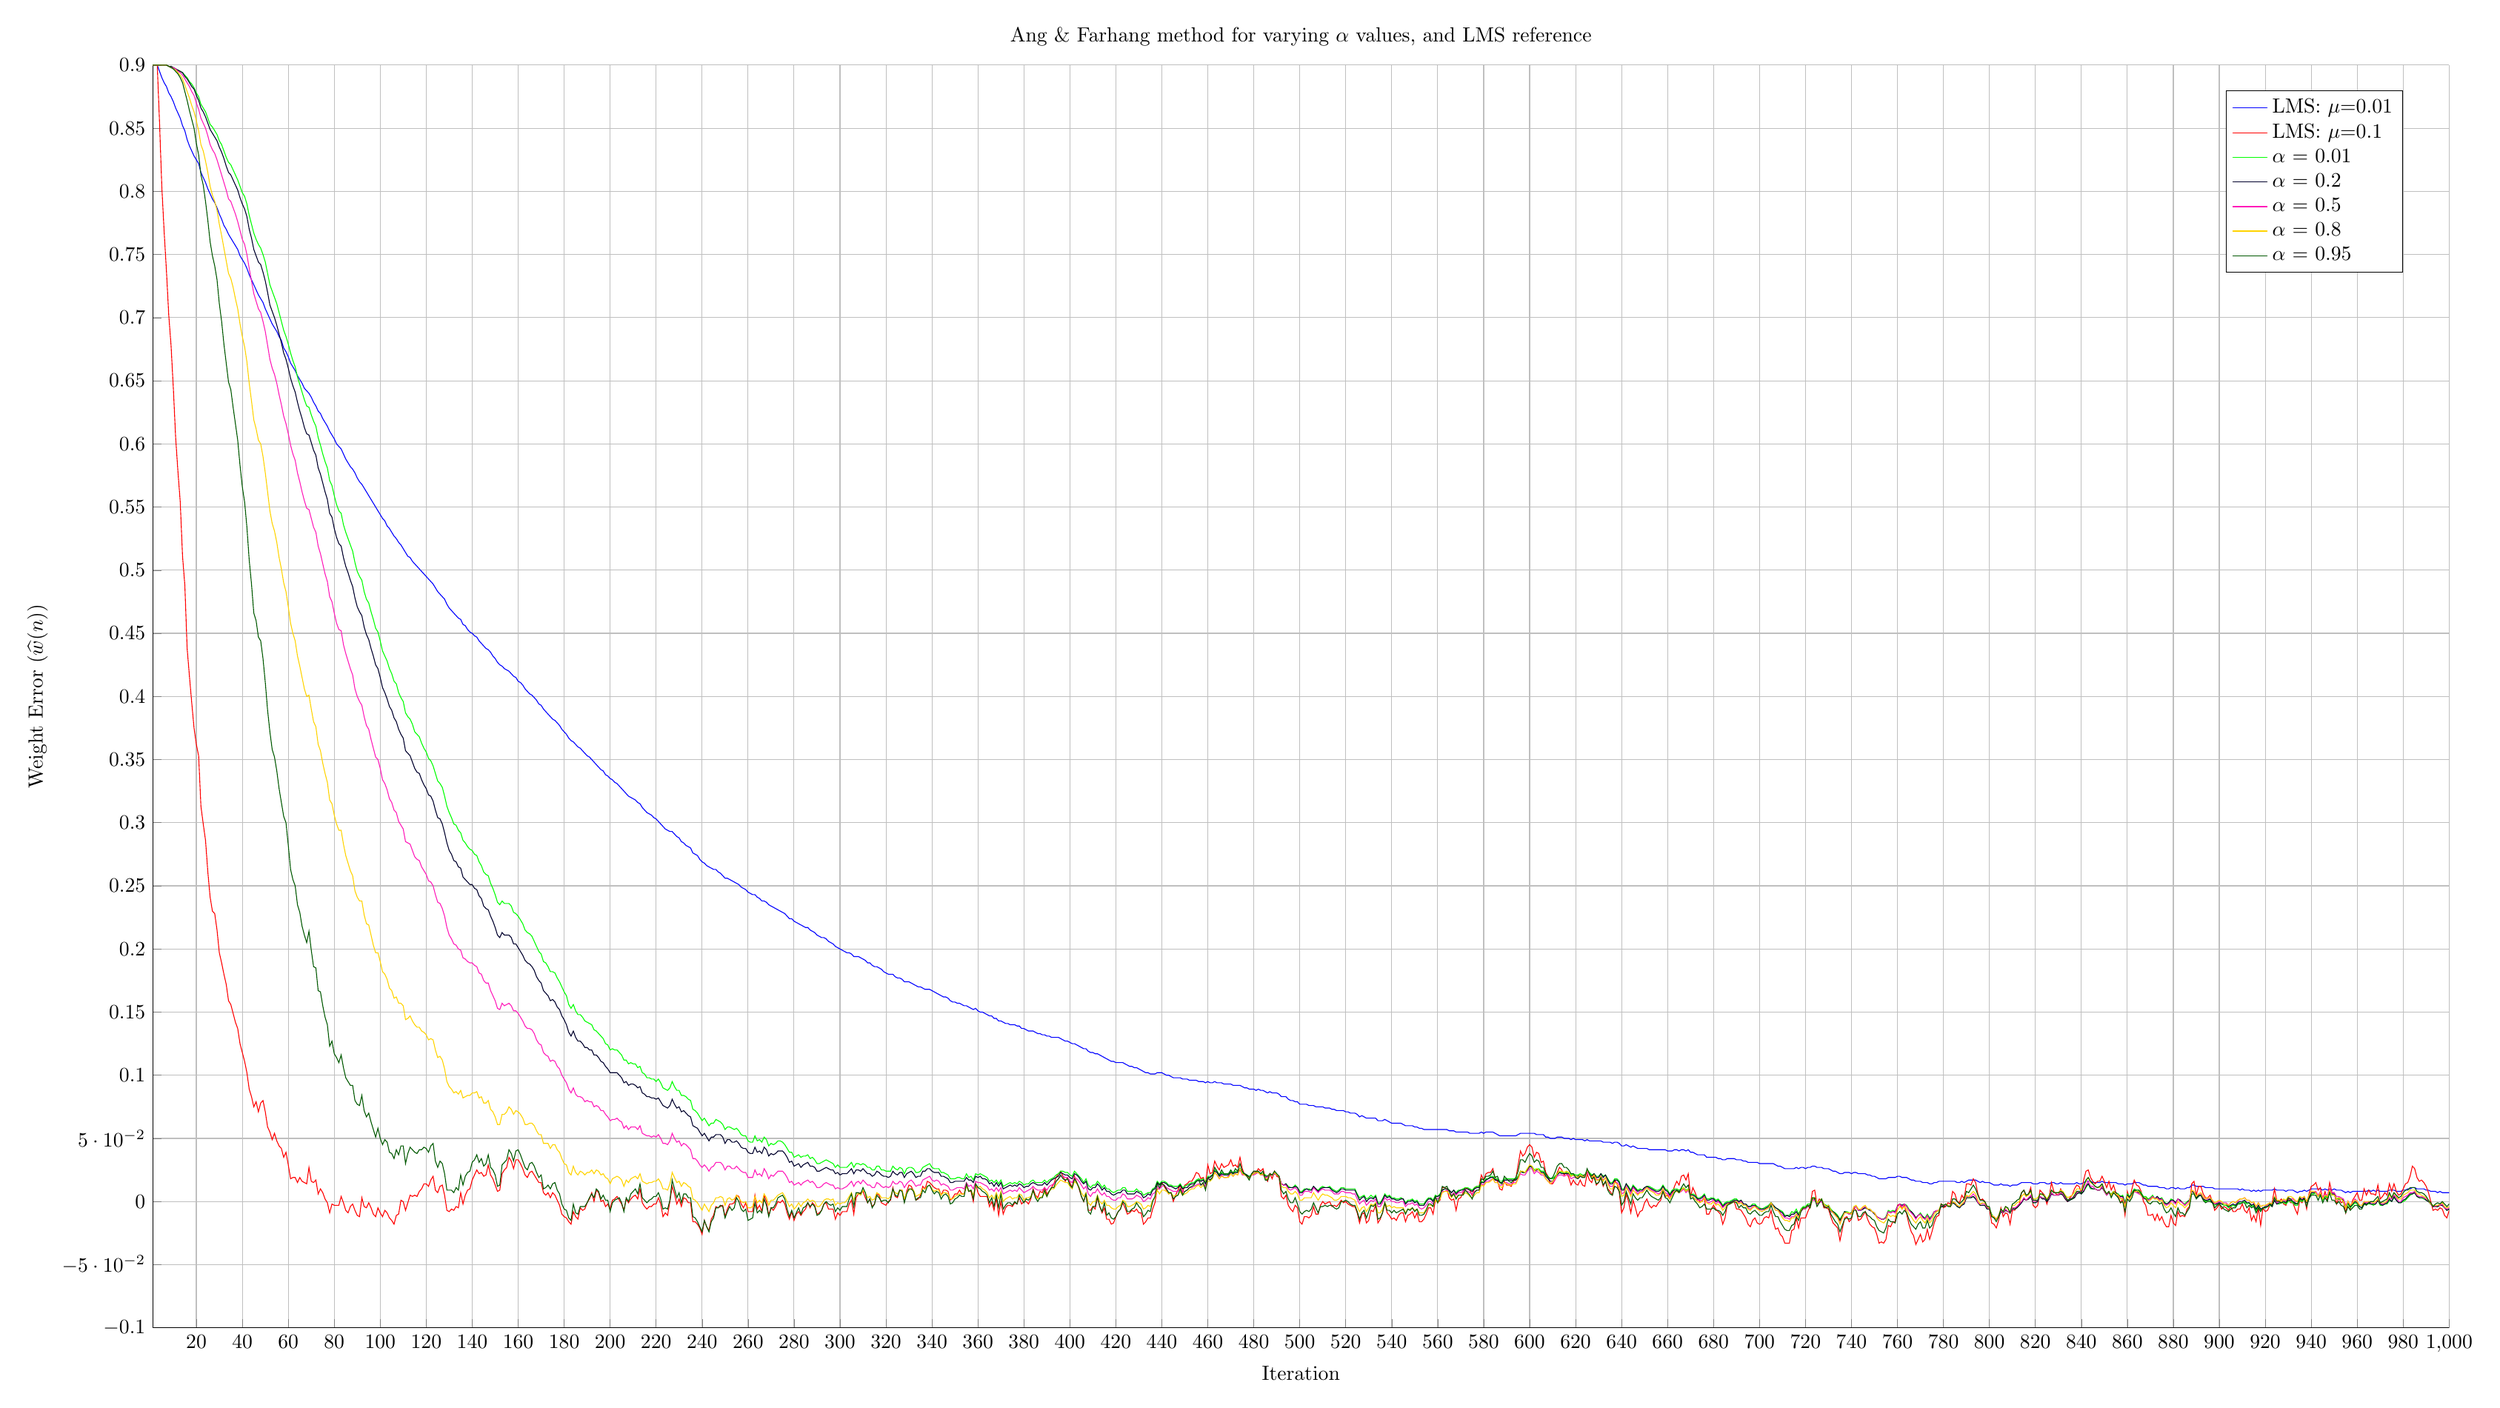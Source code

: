% This file was created by matlab2tikz v0.4.7 (commit ebc8a885d0b2bee7cbd459a82fc29d9fa70971a3) running on MATLAB 8.3.
% Copyright (c) 2008--2014, Nico Schlömer <nico.schloemer@gmail.com>
% All rights reserved.
% Minimal pgfplots version: 1.3
% 
% The latest updates can be retrieved from
%   http://www.mathworks.com/matlabcentral/fileexchange/22022-matlab2tikz
% where you can also make suggestions and rate matlab2tikz.
% 
%
% defining custom colors
\definecolor{mycolor1}{rgb}{0.0,0.0,0.172}%
\definecolor{mycolor2}{rgb}{1.0,0.103,0.724}%
\definecolor{mycolor3}{rgb}{1.0,0.828,0.0}%
\definecolor{mycolor4}{rgb}{0.0,0.345,0.0}%
%
\begin{tikzpicture}

\begin{axis}[%
width=15.5in,
height=8.524in,
scale only axis,
xmin=1,
xmax=1000,
xlabel={Iteration},
xmajorgrids,
ymin=-0.1,
ymax=0.9,
ylabel={Weight Error ($\widehat{w}(n)$)},
ymajorgrids,
title={Ang \& Farhang method for varying $\alpha$ values, and LMS reference},
axis x line*=bottom,
axis y line*=left,
legend style={draw=black,fill=white,legend cell align=left}
]
\addplot [color=blue,solid]
  table[row sep=crcr]{1	0.9\\
2	0.9\\
3	0.9\\
4	0.895\\
5	0.89\\
6	0.886\\
7	0.883\\
8	0.878\\
9	0.875\\
10	0.871\\
11	0.866\\
12	0.862\\
13	0.858\\
14	0.852\\
15	0.848\\
16	0.841\\
17	0.836\\
18	0.832\\
19	0.828\\
20	0.825\\
21	0.822\\
22	0.815\\
23	0.811\\
24	0.807\\
25	0.802\\
26	0.798\\
27	0.794\\
28	0.791\\
29	0.787\\
30	0.782\\
31	0.778\\
32	0.773\\
33	0.77\\
34	0.766\\
35	0.763\\
36	0.76\\
37	0.757\\
38	0.754\\
39	0.749\\
40	0.746\\
41	0.743\\
42	0.739\\
43	0.734\\
44	0.73\\
45	0.726\\
46	0.722\\
47	0.718\\
48	0.715\\
49	0.712\\
50	0.707\\
51	0.703\\
52	0.699\\
53	0.695\\
54	0.692\\
55	0.689\\
56	0.685\\
57	0.682\\
58	0.676\\
59	0.673\\
60	0.669\\
61	0.664\\
62	0.661\\
63	0.658\\
64	0.654\\
65	0.651\\
66	0.648\\
67	0.644\\
68	0.642\\
69	0.64\\
70	0.637\\
71	0.633\\
72	0.63\\
73	0.626\\
74	0.624\\
75	0.62\\
76	0.617\\
77	0.614\\
78	0.61\\
79	0.607\\
80	0.604\\
81	0.6\\
82	0.598\\
83	0.596\\
84	0.592\\
85	0.588\\
86	0.585\\
87	0.582\\
88	0.58\\
89	0.577\\
90	0.573\\
91	0.57\\
92	0.568\\
93	0.565\\
94	0.562\\
95	0.559\\
96	0.556\\
97	0.553\\
98	0.55\\
99	0.547\\
100	0.544\\
101	0.541\\
102	0.539\\
103	0.535\\
104	0.533\\
105	0.53\\
106	0.527\\
107	0.525\\
108	0.522\\
109	0.52\\
110	0.517\\
111	0.514\\
112	0.511\\
113	0.51\\
114	0.507\\
115	0.505\\
116	0.503\\
117	0.501\\
118	0.499\\
119	0.497\\
120	0.495\\
121	0.493\\
122	0.491\\
123	0.489\\
124	0.486\\
125	0.483\\
126	0.481\\
127	0.479\\
128	0.477\\
129	0.473\\
130	0.47\\
131	0.468\\
132	0.466\\
133	0.464\\
134	0.462\\
135	0.461\\
136	0.457\\
137	0.456\\
138	0.453\\
139	0.451\\
140	0.45\\
141	0.448\\
142	0.447\\
143	0.444\\
144	0.442\\
145	0.44\\
146	0.438\\
147	0.437\\
148	0.435\\
149	0.432\\
150	0.43\\
151	0.427\\
152	0.425\\
153	0.424\\
154	0.422\\
155	0.421\\
156	0.42\\
157	0.418\\
158	0.416\\
159	0.415\\
160	0.412\\
161	0.411\\
162	0.409\\
163	0.406\\
164	0.404\\
165	0.402\\
166	0.401\\
167	0.399\\
168	0.397\\
169	0.394\\
170	0.393\\
171	0.39\\
172	0.388\\
173	0.386\\
174	0.384\\
175	0.382\\
176	0.381\\
177	0.379\\
178	0.377\\
179	0.374\\
180	0.372\\
181	0.37\\
182	0.367\\
183	0.365\\
184	0.364\\
185	0.362\\
186	0.36\\
187	0.359\\
188	0.357\\
189	0.355\\
190	0.353\\
191	0.352\\
192	0.35\\
193	0.348\\
194	0.346\\
195	0.344\\
196	0.342\\
197	0.341\\
198	0.338\\
199	0.337\\
200	0.335\\
201	0.334\\
202	0.332\\
203	0.331\\
204	0.329\\
205	0.327\\
206	0.325\\
207	0.323\\
208	0.321\\
209	0.32\\
210	0.319\\
211	0.318\\
212	0.316\\
213	0.315\\
214	0.312\\
215	0.31\\
216	0.308\\
217	0.307\\
218	0.306\\
219	0.304\\
220	0.303\\
221	0.301\\
222	0.299\\
223	0.297\\
224	0.295\\
225	0.294\\
226	0.293\\
227	0.293\\
228	0.291\\
229	0.289\\
230	0.288\\
231	0.285\\
232	0.284\\
233	0.282\\
234	0.281\\
235	0.28\\
236	0.276\\
237	0.275\\
238	0.274\\
239	0.271\\
240	0.269\\
241	0.268\\
242	0.266\\
243	0.265\\
244	0.264\\
245	0.263\\
246	0.263\\
247	0.261\\
248	0.26\\
249	0.258\\
250	0.256\\
251	0.256\\
252	0.255\\
253	0.254\\
254	0.253\\
255	0.252\\
256	0.251\\
257	0.249\\
258	0.248\\
259	0.247\\
260	0.245\\
261	0.244\\
262	0.243\\
263	0.243\\
264	0.241\\
265	0.24\\
266	0.238\\
267	0.238\\
268	0.237\\
269	0.235\\
270	0.234\\
271	0.233\\
272	0.232\\
273	0.231\\
274	0.23\\
275	0.229\\
276	0.228\\
277	0.226\\
278	0.224\\
279	0.224\\
280	0.222\\
281	0.221\\
282	0.22\\
283	0.219\\
284	0.218\\
285	0.217\\
286	0.217\\
287	0.215\\
288	0.214\\
289	0.213\\
290	0.211\\
291	0.21\\
292	0.209\\
293	0.209\\
294	0.208\\
295	0.206\\
296	0.205\\
297	0.204\\
298	0.202\\
299	0.201\\
300	0.2\\
301	0.199\\
302	0.198\\
303	0.197\\
304	0.197\\
305	0.196\\
306	0.194\\
307	0.194\\
308	0.194\\
309	0.193\\
310	0.192\\
311	0.191\\
312	0.189\\
313	0.189\\
314	0.187\\
315	0.186\\
316	0.186\\
317	0.185\\
318	0.184\\
319	0.182\\
320	0.181\\
321	0.18\\
322	0.18\\
323	0.18\\
324	0.178\\
325	0.177\\
326	0.177\\
327	0.176\\
328	0.174\\
329	0.174\\
330	0.174\\
331	0.173\\
332	0.172\\
333	0.171\\
334	0.17\\
335	0.17\\
336	0.169\\
337	0.168\\
338	0.168\\
339	0.168\\
340	0.167\\
341	0.166\\
342	0.165\\
343	0.164\\
344	0.163\\
345	0.162\\
346	0.162\\
347	0.161\\
348	0.159\\
349	0.158\\
350	0.158\\
351	0.157\\
352	0.157\\
353	0.156\\
354	0.155\\
355	0.155\\
356	0.154\\
357	0.153\\
358	0.152\\
359	0.153\\
360	0.151\\
361	0.15\\
362	0.15\\
363	0.149\\
364	0.148\\
365	0.147\\
366	0.147\\
367	0.145\\
368	0.145\\
369	0.143\\
370	0.143\\
371	0.142\\
372	0.141\\
373	0.141\\
374	0.14\\
375	0.14\\
376	0.14\\
377	0.139\\
378	0.139\\
379	0.137\\
380	0.137\\
381	0.136\\
382	0.135\\
383	0.135\\
384	0.135\\
385	0.134\\
386	0.133\\
387	0.133\\
388	0.132\\
389	0.132\\
390	0.131\\
391	0.131\\
392	0.13\\
393	0.13\\
394	0.13\\
395	0.13\\
396	0.129\\
397	0.128\\
398	0.127\\
399	0.127\\
400	0.126\\
401	0.125\\
402	0.125\\
403	0.124\\
404	0.123\\
405	0.122\\
406	0.121\\
407	0.121\\
408	0.119\\
409	0.118\\
410	0.118\\
411	0.117\\
412	0.117\\
413	0.116\\
414	0.115\\
415	0.114\\
416	0.113\\
417	0.112\\
418	0.111\\
419	0.111\\
420	0.11\\
421	0.11\\
422	0.11\\
423	0.11\\
424	0.109\\
425	0.108\\
426	0.107\\
427	0.107\\
428	0.106\\
429	0.106\\
430	0.105\\
431	0.104\\
432	0.103\\
433	0.102\\
434	0.102\\
435	0.101\\
436	0.101\\
437	0.101\\
438	0.102\\
439	0.102\\
440	0.102\\
441	0.101\\
442	0.1\\
443	0.1\\
444	0.099\\
445	0.098\\
446	0.098\\
447	0.098\\
448	0.098\\
449	0.097\\
450	0.097\\
451	0.097\\
452	0.096\\
453	0.096\\
454	0.096\\
455	0.096\\
456	0.095\\
457	0.095\\
458	0.095\\
459	0.094\\
460	0.095\\
461	0.094\\
462	0.094\\
463	0.095\\
464	0.094\\
465	0.094\\
466	0.094\\
467	0.093\\
468	0.093\\
469	0.093\\
470	0.093\\
471	0.092\\
472	0.092\\
473	0.092\\
474	0.092\\
475	0.091\\
476	0.09\\
477	0.09\\
478	0.089\\
479	0.089\\
480	0.089\\
481	0.088\\
482	0.089\\
483	0.088\\
484	0.088\\
485	0.087\\
486	0.086\\
487	0.087\\
488	0.086\\
489	0.086\\
490	0.086\\
491	0.085\\
492	0.083\\
493	0.083\\
494	0.083\\
495	0.081\\
496	0.08\\
497	0.08\\
498	0.079\\
499	0.079\\
500	0.077\\
501	0.077\\
502	0.077\\
503	0.077\\
504	0.076\\
505	0.076\\
506	0.076\\
507	0.075\\
508	0.075\\
509	0.075\\
510	0.075\\
511	0.074\\
512	0.074\\
513	0.074\\
514	0.073\\
515	0.073\\
516	0.072\\
517	0.072\\
518	0.072\\
519	0.072\\
520	0.071\\
521	0.071\\
522	0.07\\
523	0.07\\
524	0.07\\
525	0.069\\
526	0.067\\
527	0.068\\
528	0.067\\
529	0.066\\
530	0.066\\
531	0.066\\
532	0.066\\
533	0.066\\
534	0.064\\
535	0.064\\
536	0.064\\
537	0.065\\
538	0.064\\
539	0.063\\
540	0.062\\
541	0.062\\
542	0.062\\
543	0.062\\
544	0.062\\
545	0.061\\
546	0.06\\
547	0.06\\
548	0.06\\
549	0.06\\
550	0.059\\
551	0.059\\
552	0.058\\
553	0.058\\
554	0.057\\
555	0.057\\
556	0.057\\
557	0.057\\
558	0.057\\
559	0.057\\
560	0.057\\
561	0.057\\
562	0.057\\
563	0.057\\
564	0.057\\
565	0.056\\
566	0.056\\
567	0.056\\
568	0.055\\
569	0.055\\
570	0.055\\
571	0.055\\
572	0.055\\
573	0.055\\
574	0.054\\
575	0.054\\
576	0.054\\
577	0.054\\
578	0.054\\
579	0.055\\
580	0.054\\
581	0.055\\
582	0.055\\
583	0.055\\
584	0.055\\
585	0.054\\
586	0.053\\
587	0.052\\
588	0.052\\
589	0.052\\
590	0.052\\
591	0.052\\
592	0.052\\
593	0.052\\
594	0.052\\
595	0.053\\
596	0.054\\
597	0.054\\
598	0.054\\
599	0.054\\
600	0.054\\
601	0.054\\
602	0.054\\
603	0.053\\
604	0.053\\
605	0.053\\
606	0.053\\
607	0.051\\
608	0.051\\
609	0.05\\
610	0.05\\
611	0.05\\
612	0.051\\
613	0.051\\
614	0.051\\
615	0.05\\
616	0.05\\
617	0.05\\
618	0.049\\
619	0.05\\
620	0.049\\
621	0.049\\
622	0.049\\
623	0.049\\
624	0.048\\
625	0.049\\
626	0.048\\
627	0.048\\
628	0.048\\
629	0.048\\
630	0.048\\
631	0.048\\
632	0.047\\
633	0.047\\
634	0.047\\
635	0.047\\
636	0.046\\
637	0.047\\
638	0.047\\
639	0.046\\
640	0.044\\
641	0.044\\
642	0.045\\
643	0.044\\
644	0.043\\
645	0.044\\
646	0.043\\
647	0.042\\
648	0.042\\
649	0.042\\
650	0.042\\
651	0.042\\
652	0.041\\
653	0.041\\
654	0.041\\
655	0.041\\
656	0.041\\
657	0.041\\
658	0.041\\
659	0.041\\
660	0.04\\
661	0.04\\
662	0.04\\
663	0.041\\
664	0.041\\
665	0.04\\
666	0.041\\
667	0.041\\
668	0.04\\
669	0.041\\
670	0.039\\
671	0.039\\
672	0.038\\
673	0.037\\
674	0.037\\
675	0.037\\
676	0.037\\
677	0.035\\
678	0.035\\
679	0.035\\
680	0.035\\
681	0.035\\
682	0.034\\
683	0.034\\
684	0.033\\
685	0.033\\
686	0.034\\
687	0.034\\
688	0.034\\
689	0.034\\
690	0.033\\
691	0.033\\
692	0.033\\
693	0.032\\
694	0.032\\
695	0.031\\
696	0.031\\
697	0.031\\
698	0.031\\
699	0.031\\
700	0.03\\
701	0.03\\
702	0.03\\
703	0.03\\
704	0.03\\
705	0.03\\
706	0.03\\
707	0.029\\
708	0.028\\
709	0.028\\
710	0.027\\
711	0.026\\
712	0.026\\
713	0.026\\
714	0.026\\
715	0.026\\
716	0.027\\
717	0.026\\
718	0.027\\
719	0.027\\
720	0.026\\
721	0.027\\
722	0.027\\
723	0.028\\
724	0.028\\
725	0.027\\
726	0.027\\
727	0.027\\
728	0.026\\
729	0.026\\
730	0.026\\
731	0.025\\
732	0.024\\
733	0.024\\
734	0.023\\
735	0.022\\
736	0.022\\
737	0.023\\
738	0.023\\
739	0.023\\
740	0.022\\
741	0.023\\
742	0.023\\
743	0.022\\
744	0.022\\
745	0.022\\
746	0.022\\
747	0.021\\
748	0.021\\
749	0.02\\
750	0.02\\
751	0.019\\
752	0.018\\
753	0.018\\
754	0.018\\
755	0.018\\
756	0.019\\
757	0.019\\
758	0.019\\
759	0.019\\
760	0.02\\
761	0.02\\
762	0.019\\
763	0.019\\
764	0.019\\
765	0.018\\
766	0.017\\
767	0.017\\
768	0.016\\
769	0.016\\
770	0.016\\
771	0.015\\
772	0.015\\
773	0.015\\
774	0.014\\
775	0.014\\
776	0.015\\
777	0.015\\
778	0.016\\
779	0.016\\
780	0.016\\
781	0.016\\
782	0.016\\
783	0.016\\
784	0.016\\
785	0.016\\
786	0.015\\
787	0.015\\
788	0.016\\
789	0.015\\
790	0.016\\
791	0.017\\
792	0.017\\
793	0.017\\
794	0.017\\
795	0.016\\
796	0.015\\
797	0.016\\
798	0.015\\
799	0.015\\
800	0.015\\
801	0.014\\
802	0.013\\
803	0.013\\
804	0.013\\
805	0.014\\
806	0.013\\
807	0.013\\
808	0.013\\
809	0.012\\
810	0.013\\
811	0.013\\
812	0.013\\
813	0.014\\
814	0.015\\
815	0.015\\
816	0.015\\
817	0.015\\
818	0.015\\
819	0.014\\
820	0.014\\
821	0.014\\
822	0.015\\
823	0.015\\
824	0.015\\
825	0.014\\
826	0.014\\
827	0.015\\
828	0.015\\
829	0.014\\
830	0.014\\
831	0.015\\
832	0.014\\
833	0.014\\
834	0.014\\
835	0.014\\
836	0.014\\
837	0.014\\
838	0.015\\
839	0.014\\
840	0.014\\
841	0.015\\
842	0.016\\
843	0.016\\
844	0.016\\
845	0.015\\
846	0.015\\
847	0.015\\
848	0.015\\
849	0.016\\
850	0.015\\
851	0.015\\
852	0.015\\
853	0.015\\
854	0.015\\
855	0.015\\
856	0.014\\
857	0.014\\
858	0.014\\
859	0.013\\
860	0.014\\
861	0.014\\
862	0.014\\
863	0.015\\
864	0.015\\
865	0.015\\
866	0.014\\
867	0.013\\
868	0.013\\
869	0.012\\
870	0.012\\
871	0.012\\
872	0.012\\
873	0.012\\
874	0.011\\
875	0.011\\
876	0.011\\
877	0.01\\
878	0.01\\
879	0.011\\
880	0.011\\
881	0.01\\
882	0.011\\
883	0.01\\
884	0.01\\
885	0.01\\
886	0.011\\
887	0.011\\
888	0.013\\
889	0.013\\
890	0.012\\
891	0.012\\
892	0.012\\
893	0.012\\
894	0.011\\
895	0.011\\
896	0.011\\
897	0.011\\
898	0.01\\
899	0.01\\
900	0.01\\
901	0.01\\
902	0.01\\
903	0.01\\
904	0.01\\
905	0.01\\
906	0.01\\
907	0.01\\
908	0.01\\
909	0.009\\
910	0.01\\
911	0.009\\
912	0.009\\
913	0.009\\
914	0.008\\
915	0.009\\
916	0.008\\
917	0.009\\
918	0.008\\
919	0.009\\
920	0.009\\
921	0.009\\
922	0.009\\
923	0.009\\
924	0.01\\
925	0.009\\
926	0.009\\
927	0.009\\
928	0.009\\
929	0.008\\
930	0.009\\
931	0.009\\
932	0.009\\
933	0.008\\
934	0.007\\
935	0.008\\
936	0.008\\
937	0.009\\
938	0.008\\
939	0.009\\
940	0.01\\
941	0.01\\
942	0.01\\
943	0.01\\
944	0.01\\
945	0.009\\
946	0.01\\
947	0.009\\
948	0.01\\
949	0.009\\
950	0.01\\
951	0.009\\
952	0.009\\
953	0.009\\
954	0.008\\
955	0.007\\
956	0.008\\
957	0.007\\
958	0.008\\
959	0.008\\
960	0.008\\
961	0.008\\
962	0.008\\
963	0.008\\
964	0.008\\
965	0.009\\
966	0.008\\
967	0.009\\
968	0.008\\
969	0.009\\
970	0.008\\
971	0.008\\
972	0.008\\
973	0.008\\
974	0.009\\
975	0.009\\
976	0.009\\
977	0.008\\
978	0.008\\
979	0.008\\
980	0.009\\
981	0.009\\
982	0.01\\
983	0.01\\
984	0.011\\
985	0.011\\
986	0.01\\
987	0.01\\
988	0.01\\
989	0.01\\
990	0.009\\
991	0.009\\
992	0.008\\
993	0.008\\
994	0.008\\
995	0.007\\
996	0.008\\
997	0.007\\
998	0.007\\
999	0.007\\
1000	0.007\\
1001	0.007\\
};
\addlegendentry{$\text{LMS: }\mu\text{=0.01}$};

\addplot [color=red,solid]
  table[row sep=crcr]{1	0.9\\
2	0.9\\
3	0.9\\
4	0.854\\
5	0.803\\
6	0.768\\
7	0.737\\
8	0.702\\
9	0.678\\
10	0.644\\
11	0.605\\
12	0.578\\
13	0.554\\
14	0.511\\
15	0.488\\
16	0.438\\
17	0.416\\
18	0.395\\
19	0.375\\
20	0.362\\
21	0.353\\
22	0.313\\
23	0.299\\
24	0.286\\
25	0.261\\
26	0.241\\
27	0.23\\
28	0.228\\
29	0.215\\
30	0.197\\
31	0.189\\
32	0.18\\
33	0.172\\
34	0.159\\
35	0.156\\
36	0.149\\
37	0.142\\
38	0.137\\
39	0.125\\
40	0.118\\
41	0.111\\
42	0.102\\
43	0.089\\
44	0.083\\
45	0.075\\
46	0.079\\
47	0.071\\
48	0.078\\
49	0.08\\
50	0.071\\
51	0.059\\
52	0.055\\
53	0.049\\
54	0.054\\
55	0.048\\
56	0.044\\
57	0.042\\
58	0.035\\
59	0.039\\
60	0.029\\
61	0.018\\
62	0.019\\
63	0.019\\
64	0.015\\
65	0.019\\
66	0.016\\
67	0.015\\
68	0.014\\
69	0.027\\
70	0.016\\
71	0.015\\
72	0.017\\
73	0.006\\
74	0.01\\
75	0.007\\
76	0.002\\
77	-0.001\\
78	-0.009\\
79	-0.002\\
80	-0.003\\
81	-0.003\\
82	-0.003\\
83	0.004\\
84	-0.001\\
85	-0.007\\
86	-0.009\\
87	-0.004\\
88	-0.002\\
89	-0.007\\
90	-0.011\\
91	-0.012\\
92	0.003\\
93	-0.004\\
94	-0.005\\
95	-0.001\\
96	-0.005\\
97	-0.01\\
98	-0.012\\
99	-0.005\\
100	-0.009\\
101	-0.012\\
102	-0.007\\
103	-0.009\\
104	-0.013\\
105	-0.015\\
106	-0.018\\
107	-0.011\\
108	-0.01\\
109	0.001\\
110	-7.098e-05\\
111	-0.007\\
112	-0.001\\
113	0.005\\
114	0.004\\
115	0.005\\
116	0.004\\
117	0.008\\
118	0.01\\
119	0.014\\
120	0.014\\
121	0.012\\
122	0.017\\
123	0.02\\
124	0.009\\
125	0.007\\
126	0.012\\
127	0.013\\
128	0.005\\
129	-0.007\\
130	-0.008\\
131	-0.006\\
132	-0.007\\
133	-0.004\\
134	-0.005\\
135	0.007\\
136	-0.002\\
137	0.005\\
138	0.009\\
139	0.01\\
140	0.017\\
141	0.021\\
142	0.025\\
143	0.022\\
144	0.023\\
145	0.02\\
146	0.021\\
147	0.029\\
148	0.021\\
149	0.018\\
150	0.013\\
151	0.008\\
152	0.009\\
153	0.022\\
154	0.025\\
155	0.027\\
156	0.035\\
157	0.032\\
158	0.026\\
159	0.033\\
160	0.033\\
161	0.03\\
162	0.026\\
163	0.021\\
164	0.019\\
165	0.023\\
166	0.024\\
167	0.021\\
168	0.018\\
169	0.015\\
170	0.015\\
171	0.007\\
172	0.005\\
173	0.007\\
174	0.003\\
175	0.007\\
176	0.005\\
177	0.001\\
178	-0.003\\
179	-0.01\\
180	-0.012\\
181	-0.013\\
182	-0.016\\
183	-0.018\\
184	-0.008\\
185	-0.012\\
186	-0.014\\
187	-0.005\\
188	-0.007\\
189	-0.006\\
190	-0.001\\
191	0.002\\
192	0.007\\
193	-0.0\\
194	0.009\\
195	0.007\\
196	0.0\\
197	0.001\\
198	-0.004\\
199	-0.002\\
200	-0.006\\
201	0.001\\
202	0.002\\
203	0.004\\
204	0.001\\
205	-0.002\\
206	-0.007\\
207	0.002\\
208	-0.001\\
209	0.002\\
210	0.004\\
211	0.005\\
212	0.002\\
213	0.01\\
214	-0.001\\
215	-0.004\\
216	-0.006\\
217	-0.004\\
218	-0.004\\
219	-0.002\\
220	-0.002\\
221	0.003\\
222	-0.002\\
223	-0.012\\
224	-0.009\\
225	-0.011\\
226	-0.0\\
227	0.012\\
228	0.006\\
229	-0.002\\
230	0.002\\
231	-0.004\\
232	0.003\\
233	0.002\\
234	-0.001\\
235	-0.001\\
236	-0.016\\
237	-0.016\\
238	-0.018\\
239	-0.021\\
240	-0.026\\
241	-0.015\\
242	-0.02\\
243	-0.023\\
244	-0.014\\
245	-0.011\\
246	-0.004\\
247	-0.005\\
248	-0.004\\
249	-0.003\\
250	-0.012\\
251	-0.006\\
252	-0.002\\
253	-0.002\\
254	-0.001\\
255	0.005\\
256	0.004\\
257	-0.002\\
258	-0.005\\
259	-0.001\\
260	-0.008\\
261	-0.008\\
262	-0.008\\
263	0.005\\
264	-0.006\\
265	-0.003\\
266	-0.008\\
267	0.005\\
268	-0.0\\
269	-0.011\\
270	-0.005\\
271	-0.007\\
272	-0.004\\
273	-0.0\\
274	-0.001\\
275	0.001\\
276	-0.002\\
277	-0.009\\
278	-0.014\\
279	-0.008\\
280	-0.015\\
281	-0.01\\
282	-0.008\\
283	-0.011\\
284	-0.008\\
285	-0.006\\
286	-0.001\\
287	-0.005\\
288	-0.001\\
289	-0.003\\
290	-0.01\\
291	-0.009\\
292	-0.007\\
293	-0.002\\
294	-0.001\\
295	-0.006\\
296	-0.006\\
297	-0.006\\
298	-0.014\\
299	-0.009\\
300	-0.011\\
301	-0.008\\
302	-0.008\\
303	-0.008\\
304	-0.002\\
305	0.001\\
306	-0.01\\
307	0.003\\
308	0.006\\
309	0.007\\
310	0.008\\
311	0.003\\
312	-0.001\\
313	0.002\\
314	-0.004\\
315	-0.002\\
316	0.006\\
317	0.005\\
318	-0.001\\
319	-0.002\\
320	-0.003\\
321	9.384e-05\\
322	0.001\\
323	0.011\\
324	0.004\\
325	0.003\\
326	0.009\\
327	0.009\\
328	0.0\\
329	0.008\\
330	0.013\\
331	0.012\\
332	0.008\\
333	0.001\\
334	0.002\\
335	0.005\\
336	0.012\\
337	0.01\\
338	0.016\\
339	0.015\\
340	0.013\\
341	0.011\\
342	0.01\\
343	0.01\\
344	0.005\\
345	0.009\\
346	0.009\\
347	0.008\\
348	0.001\\
349	0.003\\
350	0.006\\
351	0.006\\
352	0.009\\
353	0.006\\
354	0.006\\
355	0.014\\
356	0.008\\
357	0.008\\
358	-7.815e-05\\
359	0.014\\
360	0.007\\
361	0.004\\
362	0.004\\
363	0.004\\
364	0.004\\
365	-0.004\\
366	-0.0\\
367	-0.007\\
368	0.003\\
369	-0.011\\
370	0.0\\
371	-0.01\\
372	-0.005\\
373	-0.003\\
374	-0.003\\
375	-0.004\\
376	-0.001\\
377	-0.002\\
378	0.003\\
379	-0.002\\
380	-0.0\\
381	-0.0\\
382	-0.002\\
383	0.002\\
384	0.01\\
385	0.005\\
386	0.003\\
387	0.008\\
388	0.007\\
389	0.011\\
390	0.006\\
391	0.008\\
392	0.011\\
393	0.014\\
394	0.019\\
395	0.022\\
396	0.024\\
397	0.02\\
398	0.016\\
399	0.019\\
400	0.015\\
401	0.011\\
402	0.02\\
403	0.015\\
404	0.01\\
405	0.004\\
406	-1.841e-05\\
407	0.006\\
408	-0.007\\
409	-0.007\\
410	-0.004\\
411	-0.006\\
412	0.003\\
413	-0.004\\
414	-0.009\\
415	-0.005\\
416	-0.014\\
417	-0.014\\
418	-0.018\\
419	-0.017\\
420	-0.012\\
421	-0.008\\
422	-0.006\\
423	-0.001\\
424	-0.005\\
425	-0.01\\
426	-0.009\\
427	-0.007\\
428	-0.008\\
429	-0.006\\
430	-0.009\\
431	-0.009\\
432	-0.018\\
433	-0.016\\
434	-0.013\\
435	-0.013\\
436	-0.006\\
437	-0.001\\
438	0.01\\
439	0.01\\
440	0.015\\
441	0.012\\
442	0.009\\
443	0.006\\
444	0.007\\
445	0.0\\
446	0.005\\
447	0.009\\
448	0.013\\
449	0.007\\
450	0.013\\
451	0.014\\
452	0.016\\
453	0.016\\
454	0.019\\
455	0.023\\
456	0.022\\
457	0.018\\
458	0.019\\
459	0.014\\
460	0.029\\
461	0.022\\
462	0.023\\
463	0.032\\
464	0.028\\
465	0.025\\
466	0.03\\
467	0.027\\
468	0.028\\
469	0.029\\
470	0.033\\
471	0.028\\
472	0.029\\
473	0.027\\
474	0.035\\
475	0.026\\
476	0.021\\
477	0.021\\
478	0.018\\
479	0.021\\
480	0.024\\
481	0.023\\
482	0.026\\
483	0.024\\
484	0.026\\
485	0.019\\
486	0.016\\
487	0.022\\
488	0.018\\
489	0.024\\
490	0.02\\
491	0.019\\
492	0.004\\
493	0.002\\
494	0.005\\
495	-0.003\\
496	-0.006\\
497	-0.008\\
498	-0.003\\
499	-0.005\\
500	-0.016\\
501	-0.018\\
502	-0.012\\
503	-0.012\\
504	-0.013\\
505	-0.011\\
506	-0.004\\
507	-0.01\\
508	-0.01\\
509	-0.003\\
510	-0.0\\
511	-0.002\\
512	-0.001\\
513	-6.654e-05\\
514	-0.004\\
515	-0.003\\
516	-0.004\\
517	-0.002\\
518	0.001\\
519	-0.001\\
520	-0.0\\
521	-0.002\\
522	-0.003\\
523	-0.004\\
524	-0.004\\
525	-0.009\\
526	-0.017\\
527	-0.01\\
528	-0.009\\
529	-0.017\\
530	-0.015\\
531	-0.007\\
532	-0.008\\
533	-0.003\\
534	-0.017\\
535	-0.014\\
536	-0.009\\
537	-0.001\\
538	-0.009\\
539	-0.011\\
540	-0.014\\
541	-0.013\\
542	-0.015\\
543	-0.011\\
544	-0.009\\
545	-0.009\\
546	-0.016\\
547	-0.011\\
548	-0.01\\
549	-0.008\\
550	-0.013\\
551	-0.009\\
552	-0.016\\
553	-0.016\\
554	-0.014\\
555	-0.01\\
556	-0.005\\
557	-0.005\\
558	-0.01\\
559	0.001\\
560	-0.001\\
561	0.001\\
562	0.011\\
563	0.011\\
564	0.01\\
565	0.003\\
566	0.001\\
567	0.002\\
568	-0.007\\
569	0.002\\
570	0.003\\
571	0.007\\
572	0.011\\
573	0.01\\
574	0.009\\
575	0.005\\
576	0.011\\
577	0.012\\
578	0.012\\
579	0.021\\
580	0.017\\
581	0.022\\
582	0.023\\
583	0.023\\
584	0.026\\
585	0.018\\
586	0.016\\
587	0.01\\
588	0.009\\
589	0.016\\
590	0.013\\
591	0.013\\
592	0.012\\
593	0.016\\
594	0.018\\
595	0.029\\
596	0.04\\
597	0.036\\
598	0.038\\
599	0.043\\
600	0.045\\
601	0.043\\
602	0.035\\
603	0.039\\
604	0.038\\
605	0.031\\
606	0.032\\
607	0.023\\
608	0.02\\
609	0.014\\
610	0.014\\
611	0.017\\
612	0.023\\
613	0.027\\
614	0.025\\
615	0.021\\
616	0.023\\
617	0.019\\
618	0.013\\
619	0.017\\
620	0.014\\
621	0.013\\
622	0.017\\
623	0.013\\
624	0.012\\
625	0.022\\
626	0.017\\
627	0.015\\
628	0.021\\
629	0.013\\
630	0.015\\
631	0.019\\
632	0.012\\
633	0.016\\
634	0.01\\
635	0.008\\
636	0.005\\
637	0.017\\
638	0.014\\
639	0.007\\
640	-0.009\\
641	-0.005\\
642	0.006\\
643	0.0\\
644	-0.009\\
645	0.001\\
646	-0.005\\
647	-0.012\\
648	-0.008\\
649	-0.007\\
650	-0.001\\
651	0.002\\
652	-0.003\\
653	-0.005\\
654	-0.003\\
655	-0.004\\
656	-0.001\\
657	0.001\\
658	0.008\\
659	0.004\\
660	0.005\\
661	0.002\\
662	0.006\\
663	0.012\\
664	0.016\\
665	0.013\\
666	0.02\\
667	0.021\\
668	0.017\\
669	0.022\\
670	0.004\\
671	0.011\\
672	0.007\\
673	0.002\\
674	-0.0\\
675	-0.0\\
676	0.003\\
677	-0.01\\
678	-0.01\\
679	-0.006\\
680	-0.003\\
681	-0.006\\
682	-0.008\\
683	-0.01\\
684	-0.018\\
685	-0.013\\
686	-0.002\\
687	-0.001\\
688	-0.001\\
689	-2.359e-05\\
690	-0.006\\
691	-0.006\\
692	-0.007\\
693	-0.01\\
694	-0.013\\
695	-0.018\\
696	-0.02\\
697	-0.015\\
698	-0.013\\
699	-0.017\\
700	-0.018\\
701	-0.017\\
702	-0.013\\
703	-0.012\\
704	-0.013\\
705	-0.007\\
706	-0.016\\
707	-0.022\\
708	-0.021\\
709	-0.026\\
710	-0.028\\
711	-0.033\\
712	-0.033\\
713	-0.033\\
714	-0.023\\
715	-0.022\\
716	-0.013\\
717	-0.021\\
718	-0.013\\
719	-0.013\\
720	-0.013\\
721	-0.008\\
722	-0.004\\
723	0.008\\
724	0.009\\
725	-0.002\\
726	0.002\\
727	0.001\\
728	-0.005\\
729	-0.005\\
730	-0.006\\
731	-0.012\\
732	-0.017\\
733	-0.019\\
734	-0.021\\
735	-0.031\\
736	-0.022\\
737	-0.013\\
738	-0.012\\
739	-0.016\\
740	-0.014\\
741	-0.005\\
742	-0.007\\
743	-0.015\\
744	-0.014\\
745	-0.011\\
746	-0.008\\
747	-0.014\\
748	-0.018\\
749	-0.02\\
750	-0.021\\
751	-0.026\\
752	-0.033\\
753	-0.032\\
754	-0.033\\
755	-0.03\\
756	-0.019\\
757	-0.02\\
758	-0.016\\
759	-0.016\\
760	-0.003\\
761	-0.002\\
762	-0.006\\
763	-0.003\\
764	-0.01\\
765	-0.018\\
766	-0.024\\
767	-0.027\\
768	-0.034\\
769	-0.03\\
770	-0.026\\
771	-0.032\\
772	-0.03\\
773	-0.022\\
774	-0.03\\
775	-0.024\\
776	-0.017\\
777	-0.012\\
778	-0.011\\
779	-0.002\\
780	-0.005\\
781	-0.004\\
782	-0.001\\
783	-0.002\\
784	0.008\\
785	0.006\\
786	-8.444e-05\\
787	-0.001\\
788	0.005\\
789	0.002\\
790	0.014\\
791	0.014\\
792	0.013\\
793	0.018\\
794	0.015\\
795	0.006\\
796	0.001\\
797	0.002\\
798	-0.0\\
799	-0.004\\
800	-0.006\\
801	-0.017\\
802	-0.018\\
803	-0.021\\
804	-0.015\\
805	-0.005\\
806	-0.012\\
807	-0.009\\
808	-0.01\\
809	-0.018\\
810	-0.007\\
811	-0.007\\
812	-0.004\\
813	-0.002\\
814	0.007\\
815	0.009\\
816	0.004\\
817	0.006\\
818	0.011\\
819	-0.003\\
820	-0.005\\
821	-0.003\\
822	0.009\\
823	0.007\\
824	0.005\\
825	-0.002\\
826	0.004\\
827	0.015\\
828	0.008\\
829	0.006\\
830	0.005\\
831	0.01\\
832	0.005\\
833	0.002\\
834	-0.0\\
835	0.003\\
836	0.005\\
837	0.01\\
838	0.013\\
839	0.012\\
840	0.007\\
841	0.017\\
842	0.024\\
843	0.025\\
844	0.019\\
845	0.016\\
846	0.014\\
847	0.016\\
848	0.016\\
849	0.02\\
850	0.016\\
851	0.011\\
852	0.016\\
853	0.009\\
854	0.013\\
855	0.007\\
856	0.004\\
857	-0.001\\
858	0.002\\
859	-0.011\\
860	0.008\\
861	0.002\\
862	0.01\\
863	0.017\\
864	0.013\\
865	0.012\\
866	0.008\\
867	0.0\\
868	-0.003\\
869	-0.011\\
870	-0.011\\
871	-0.01\\
872	-0.015\\
873	-0.01\\
874	-0.015\\
875	-0.012\\
876	-0.017\\
877	-0.02\\
878	-0.02\\
879	-0.011\\
880	-0.017\\
881	-0.019\\
882	-0.008\\
883	-0.012\\
884	-0.011\\
885	-0.012\\
886	-0.006\\
887	-0.004\\
888	0.014\\
889	0.016\\
890	0.005\\
891	0.012\\
892	0.012\\
893	0.006\\
894	0.003\\
895	0.003\\
896	0.005\\
897	-0.0\\
898	-0.007\\
899	-0.005\\
900	-0.002\\
901	-0.006\\
902	-0.004\\
903	-0.005\\
904	-0.007\\
905	-0.004\\
906	-0.008\\
907	-0.008\\
908	-0.006\\
909	-0.006\\
910	-0.002\\
911	-0.007\\
912	-0.009\\
913	-0.005\\
914	-0.015\\
915	-0.011\\
916	-0.016\\
917	-0.005\\
918	-0.019\\
919	-0.005\\
920	-0.008\\
921	-0.007\\
922	-0.003\\
923	-0.001\\
924	0.01\\
925	0.001\\
926	0.0\\
927	0.002\\
928	-0.002\\
929	-0.003\\
930	0.003\\
931	-0.001\\
932	-0.001\\
933	-0.006\\
934	-0.01\\
935	0.001\\
936	-0.001\\
937	0.003\\
938	-0.006\\
939	0.006\\
940	0.012\\
941	0.013\\
942	0.015\\
943	0.009\\
944	0.011\\
945	0.002\\
946	0.008\\
947	0.001\\
948	0.015\\
949	0.007\\
950	0.007\\
951	-0.002\\
952	0.003\\
953	-0.001\\
954	-0.0\\
955	-0.009\\
956	-0.0\\
957	-0.006\\
958	0.001\\
959	0.004\\
960	0.007\\
961	0.001\\
962	0.001\\
963	0.01\\
964	0.005\\
965	0.009\\
966	0.006\\
967	0.006\\
968	0.005\\
969	0.013\\
970	0.002\\
971	0.004\\
972	0.007\\
973	0.005\\
974	0.014\\
975	0.008\\
976	0.014\\
977	0.008\\
978	0.005\\
979	0.006\\
980	0.01\\
981	0.014\\
982	0.015\\
983	0.02\\
984	0.028\\
985	0.026\\
986	0.019\\
987	0.016\\
988	0.017\\
989	0.015\\
990	0.012\\
991	0.007\\
992	-0.0\\
993	-0.007\\
994	-0.006\\
995	-0.007\\
996	-0.005\\
997	-0.006\\
998	-0.011\\
999	-0.013\\
1000	-0.007\\
1001	-0.011\\
};
\addlegendentry{$\text{LMS: }\mu\text{=0.1}$};

\addplot [color=green,solid]
  table[row sep=crcr]{1	0.9\\
2	0.9\\
3	0.9\\
4	0.9\\
5	0.9\\
6	0.9\\
7	0.9\\
8	0.899\\
9	0.899\\
10	0.898\\
11	0.897\\
12	0.896\\
13	0.895\\
14	0.894\\
15	0.892\\
16	0.89\\
17	0.887\\
18	0.885\\
19	0.882\\
20	0.878\\
21	0.875\\
22	0.869\\
23	0.866\\
24	0.863\\
25	0.858\\
26	0.853\\
27	0.851\\
28	0.848\\
29	0.845\\
30	0.84\\
31	0.837\\
32	0.832\\
33	0.827\\
34	0.823\\
35	0.821\\
36	0.817\\
37	0.813\\
38	0.809\\
39	0.804\\
40	0.799\\
41	0.796\\
42	0.79\\
43	0.781\\
44	0.774\\
45	0.767\\
46	0.762\\
47	0.758\\
48	0.755\\
49	0.75\\
50	0.744\\
51	0.735\\
52	0.726\\
53	0.721\\
54	0.716\\
55	0.711\\
56	0.704\\
57	0.697\\
58	0.69\\
59	0.685\\
60	0.679\\
61	0.672\\
62	0.666\\
63	0.661\\
64	0.653\\
65	0.647\\
66	0.641\\
67	0.635\\
68	0.63\\
69	0.629\\
70	0.623\\
71	0.618\\
72	0.614\\
73	0.605\\
74	0.599\\
75	0.592\\
76	0.586\\
77	0.581\\
78	0.571\\
79	0.567\\
80	0.559\\
81	0.552\\
82	0.547\\
83	0.545\\
84	0.536\\
85	0.53\\
86	0.525\\
87	0.52\\
88	0.515\\
89	0.506\\
90	0.499\\
91	0.495\\
92	0.492\\
93	0.483\\
94	0.477\\
95	0.474\\
96	0.467\\
97	0.461\\
98	0.454\\
99	0.451\\
100	0.444\\
101	0.436\\
102	0.432\\
103	0.428\\
104	0.422\\
105	0.418\\
106	0.412\\
107	0.41\\
108	0.403\\
109	0.399\\
110	0.396\\
111	0.387\\
112	0.384\\
113	0.382\\
114	0.378\\
115	0.372\\
116	0.37\\
117	0.368\\
118	0.363\\
119	0.359\\
120	0.356\\
121	0.351\\
122	0.349\\
123	0.345\\
124	0.339\\
125	0.333\\
126	0.331\\
127	0.328\\
128	0.321\\
129	0.313\\
130	0.308\\
131	0.304\\
132	0.299\\
133	0.298\\
134	0.294\\
135	0.292\\
136	0.286\\
137	0.284\\
138	0.281\\
139	0.279\\
140	0.278\\
141	0.275\\
142	0.274\\
143	0.269\\
144	0.266\\
145	0.261\\
146	0.259\\
147	0.258\\
148	0.252\\
149	0.248\\
150	0.243\\
151	0.237\\
152	0.235\\
153	0.238\\
154	0.236\\
155	0.236\\
156	0.236\\
157	0.234\\
158	0.229\\
159	0.228\\
160	0.226\\
161	0.223\\
162	0.22\\
163	0.215\\
164	0.213\\
165	0.212\\
166	0.21\\
167	0.206\\
168	0.202\\
169	0.198\\
170	0.196\\
171	0.19\\
172	0.189\\
173	0.186\\
174	0.182\\
175	0.182\\
176	0.181\\
177	0.177\\
178	0.174\\
179	0.17\\
180	0.166\\
181	0.163\\
182	0.156\\
183	0.153\\
184	0.156\\
185	0.151\\
186	0.148\\
187	0.148\\
188	0.146\\
189	0.143\\
190	0.142\\
191	0.141\\
192	0.14\\
193	0.136\\
194	0.135\\
195	0.133\\
196	0.131\\
197	0.129\\
198	0.125\\
199	0.124\\
200	0.12\\
201	0.121\\
202	0.12\\
203	0.12\\
204	0.118\\
205	0.116\\
206	0.112\\
207	0.112\\
208	0.109\\
209	0.11\\
210	0.109\\
211	0.109\\
212	0.106\\
213	0.107\\
214	0.102\\
215	0.101\\
216	0.098\\
217	0.098\\
218	0.097\\
219	0.097\\
220	0.095\\
221	0.097\\
222	0.094\\
223	0.09\\
224	0.089\\
225	0.088\\
226	0.09\\
227	0.095\\
228	0.091\\
229	0.088\\
230	0.088\\
231	0.084\\
232	0.084\\
233	0.083\\
234	0.081\\
235	0.08\\
236	0.073\\
237	0.072\\
238	0.07\\
239	0.067\\
240	0.064\\
241	0.066\\
242	0.063\\
243	0.06\\
244	0.062\\
245	0.062\\
246	0.065\\
247	0.064\\
248	0.063\\
249	0.061\\
250	0.057\\
251	0.059\\
252	0.059\\
253	0.058\\
254	0.057\\
255	0.058\\
256	0.056\\
257	0.053\\
258	0.052\\
259	0.052\\
260	0.048\\
261	0.047\\
262	0.047\\
263	0.052\\
264	0.048\\
265	0.049\\
266	0.047\\
267	0.051\\
268	0.049\\
269	0.044\\
270	0.046\\
271	0.045\\
272	0.046\\
273	0.048\\
274	0.048\\
275	0.047\\
276	0.045\\
277	0.042\\
278	0.039\\
279	0.039\\
280	0.035\\
281	0.036\\
282	0.037\\
283	0.035\\
284	0.036\\
285	0.036\\
286	0.037\\
287	0.034\\
288	0.035\\
289	0.033\\
290	0.03\\
291	0.03\\
292	0.031\\
293	0.032\\
294	0.033\\
295	0.032\\
296	0.031\\
297	0.03\\
298	0.027\\
299	0.029\\
300	0.027\\
301	0.027\\
302	0.027\\
303	0.027\\
304	0.029\\
305	0.031\\
306	0.027\\
307	0.03\\
308	0.03\\
309	0.029\\
310	0.03\\
311	0.029\\
312	0.027\\
313	0.027\\
314	0.025\\
315	0.025\\
316	0.028\\
317	0.028\\
318	0.025\\
319	0.025\\
320	0.024\\
321	0.024\\
322	0.024\\
323	0.028\\
324	0.026\\
325	0.025\\
326	0.027\\
327	0.026\\
328	0.022\\
329	0.026\\
330	0.027\\
331	0.027\\
332	0.026\\
333	0.023\\
334	0.023\\
335	0.024\\
336	0.027\\
337	0.028\\
338	0.029\\
339	0.03\\
340	0.027\\
341	0.026\\
342	0.026\\
343	0.026\\
344	0.023\\
345	0.023\\
346	0.022\\
347	0.021\\
348	0.018\\
349	0.018\\
350	0.018\\
351	0.019\\
352	0.019\\
353	0.018\\
354	0.018\\
355	0.022\\
356	0.019\\
357	0.02\\
358	0.017\\
359	0.022\\
360	0.021\\
361	0.022\\
362	0.021\\
363	0.02\\
364	0.019\\
365	0.016\\
366	0.017\\
367	0.015\\
368	0.017\\
369	0.014\\
370	0.017\\
371	0.012\\
372	0.013\\
373	0.014\\
374	0.015\\
375	0.014\\
376	0.015\\
377	0.014\\
378	0.016\\
379	0.015\\
380	0.013\\
381	0.014\\
382	0.014\\
383	0.016\\
384	0.017\\
385	0.015\\
386	0.015\\
387	0.015\\
388	0.015\\
389	0.017\\
390	0.015\\
391	0.017\\
392	0.018\\
393	0.019\\
394	0.021\\
395	0.022\\
396	0.024\\
397	0.024\\
398	0.023\\
399	0.023\\
400	0.021\\
401	0.02\\
402	0.024\\
403	0.022\\
404	0.02\\
405	0.018\\
406	0.015\\
407	0.018\\
408	0.013\\
409	0.011\\
410	0.013\\
411	0.013\\
412	0.016\\
413	0.014\\
414	0.011\\
415	0.013\\
416	0.01\\
417	0.01\\
418	0.008\\
419	0.007\\
420	0.008\\
421	0.009\\
422	0.009\\
423	0.011\\
424	0.011\\
425	0.008\\
426	0.008\\
427	0.008\\
428	0.008\\
429	0.01\\
430	0.008\\
431	0.008\\
432	0.005\\
433	0.006\\
434	0.007\\
435	0.007\\
436	0.01\\
437	0.011\\
438	0.016\\
439	0.014\\
440	0.016\\
441	0.016\\
442	0.015\\
443	0.013\\
444	0.013\\
445	0.012\\
446	0.012\\
447	0.012\\
448	0.014\\
449	0.011\\
450	0.012\\
451	0.013\\
452	0.014\\
453	0.015\\
454	0.015\\
455	0.017\\
456	0.018\\
457	0.017\\
458	0.018\\
459	0.015\\
460	0.02\\
461	0.02\\
462	0.021\\
463	0.025\\
464	0.024\\
465	0.021\\
466	0.023\\
467	0.022\\
468	0.021\\
469	0.022\\
470	0.024\\
471	0.023\\
472	0.024\\
473	0.023\\
474	0.026\\
475	0.023\\
476	0.022\\
477	0.021\\
478	0.02\\
479	0.021\\
480	0.022\\
481	0.023\\
482	0.023\\
483	0.022\\
484	0.022\\
485	0.021\\
486	0.02\\
487	0.022\\
488	0.021\\
489	0.022\\
490	0.021\\
491	0.02\\
492	0.014\\
493	0.013\\
494	0.014\\
495	0.012\\
496	0.011\\
497	0.011\\
498	0.013\\
499	0.011\\
500	0.008\\
501	0.008\\
502	0.01\\
503	0.01\\
504	0.01\\
505	0.009\\
506	0.012\\
507	0.01\\
508	0.009\\
509	0.011\\
510	0.012\\
511	0.011\\
512	0.011\\
513	0.012\\
514	0.01\\
515	0.009\\
516	0.008\\
517	0.009\\
518	0.011\\
519	0.011\\
520	0.01\\
521	0.01\\
522	0.01\\
523	0.01\\
524	0.01\\
525	0.006\\
526	0.003\\
527	0.004\\
528	0.005\\
529	0.002\\
530	0.003\\
531	0.005\\
532	0.003\\
533	0.005\\
534	-0.001\\
535	-0.001\\
536	0.002\\
537	0.006\\
538	0.004\\
539	0.005\\
540	0.003\\
541	0.003\\
542	0.002\\
543	0.002\\
544	0.003\\
545	0.002\\
546	-0.001\\
547	0.001\\
548	0.001\\
549	0.002\\
550	5.128e-05\\
551	0.001\\
552	-0.002\\
553	-0.002\\
554	-0.002\\
555	0.001\\
556	0.003\\
557	0.003\\
558	0.001\\
559	0.005\\
560	0.004\\
561	0.006\\
562	0.009\\
563	0.01\\
564	0.01\\
565	0.009\\
566	0.007\\
567	0.009\\
568	0.007\\
569	0.009\\
570	0.009\\
571	0.01\\
572	0.011\\
573	0.011\\
574	0.01\\
575	0.009\\
576	0.011\\
577	0.012\\
578	0.012\\
579	0.016\\
580	0.015\\
581	0.018\\
582	0.018\\
583	0.02\\
584	0.02\\
585	0.018\\
586	0.018\\
587	0.016\\
588	0.016\\
589	0.018\\
590	0.018\\
591	0.018\\
592	0.018\\
593	0.018\\
594	0.018\\
595	0.02\\
596	0.024\\
597	0.023\\
598	0.023\\
599	0.026\\
600	0.028\\
601	0.028\\
602	0.025\\
603	0.026\\
604	0.026\\
605	0.024\\
606	0.024\\
607	0.021\\
608	0.02\\
609	0.018\\
610	0.018\\
611	0.02\\
612	0.022\\
613	0.024\\
614	0.023\\
615	0.023\\
616	0.023\\
617	0.023\\
618	0.021\\
619	0.022\\
620	0.021\\
621	0.021\\
622	0.022\\
623	0.021\\
624	0.021\\
625	0.025\\
626	0.023\\
627	0.021\\
628	0.022\\
629	0.02\\
630	0.02\\
631	0.022\\
632	0.02\\
633	0.021\\
634	0.018\\
635	0.015\\
636	0.015\\
637	0.018\\
638	0.018\\
639	0.016\\
640	0.01\\
641	0.01\\
642	0.014\\
643	0.012\\
644	0.009\\
645	0.013\\
646	0.011\\
647	0.009\\
648	0.01\\
649	0.009\\
650	0.011\\
651	0.012\\
652	0.012\\
653	0.011\\
654	0.01\\
655	0.009\\
656	0.009\\
657	0.01\\
658	0.013\\
659	0.01\\
660	0.009\\
661	0.006\\
662	0.009\\
663	0.01\\
664	0.01\\
665	0.009\\
666	0.01\\
667	0.011\\
668	0.009\\
669	0.01\\
670	0.005\\
671	0.006\\
672	0.005\\
673	0.003\\
674	0.003\\
675	0.004\\
676	0.006\\
677	0.002\\
678	0.002\\
679	0.003\\
680	0.003\\
681	0.001\\
682	0.002\\
683	-0.0\\
684	-0.003\\
685	-0.001\\
686	4.125e-05\\
687	1.262e-05\\
688	0.001\\
689	0.002\\
690	0.002\\
691	0.0\\
692	0.001\\
693	-0.002\\
694	-0.002\\
695	-0.004\\
696	-0.004\\
697	-0.002\\
698	-0.002\\
699	-0.004\\
700	-0.005\\
701	-0.006\\
702	-0.005\\
703	-0.004\\
704	-0.003\\
705	-0.001\\
706	-0.003\\
707	-0.005\\
708	-0.006\\
709	-0.007\\
710	-0.008\\
711	-0.011\\
712	-0.011\\
713	-0.011\\
714	-0.008\\
715	-0.009\\
716	-0.006\\
717	-0.01\\
718	-0.006\\
719	-0.004\\
720	-0.004\\
721	-0.002\\
722	-0.002\\
723	0.003\\
724	0.003\\
725	-0.001\\
726	0.0\\
727	0.002\\
728	-0.002\\
729	-0.003\\
730	-0.003\\
731	-0.006\\
732	-0.008\\
733	-0.009\\
734	-0.011\\
735	-0.014\\
736	-0.011\\
737	-0.008\\
738	-0.008\\
739	-0.009\\
740	-0.009\\
741	-0.005\\
742	-0.004\\
743	-0.006\\
744	-0.007\\
745	-0.006\\
746	-0.004\\
747	-0.006\\
748	-0.006\\
749	-0.008\\
750	-0.009\\
751	-0.012\\
752	-0.013\\
753	-0.014\\
754	-0.014\\
755	-0.012\\
756	-0.007\\
757	-0.008\\
758	-0.007\\
759	-0.008\\
760	-0.004\\
761	-0.002\\
762	-0.003\\
763	-0.002\\
764	-0.003\\
765	-0.006\\
766	-0.008\\
767	-0.01\\
768	-0.013\\
769	-0.011\\
770	-0.009\\
771	-0.012\\
772	-0.013\\
773	-0.01\\
774	-0.013\\
775	-0.011\\
776	-0.008\\
777	-0.008\\
778	-0.007\\
779	-0.004\\
780	-0.004\\
781	-0.003\\
782	-0.003\\
783	-0.004\\
784	-0.001\\
785	-0.002\\
786	-0.004\\
787	-0.005\\
788	-0.002\\
789	-0.002\\
790	0.003\\
791	0.003\\
792	0.003\\
793	0.004\\
794	0.002\\
795	-0.001\\
796	-0.003\\
797	-0.003\\
798	-0.003\\
799	-0.006\\
800	-0.006\\
801	-0.01\\
802	-0.013\\
803	-0.014\\
804	-0.012\\
805	-0.008\\
806	-0.009\\
807	-0.007\\
808	-0.008\\
809	-0.009\\
810	-0.005\\
811	-0.006\\
812	-0.005\\
813	-0.003\\
814	-0.0\\
815	0.002\\
816	0.001\\
817	0.002\\
818	0.004\\
819	-0.001\\
820	-0.001\\
821	0.001\\
822	0.004\\
823	0.003\\
824	0.003\\
825	0.001\\
826	0.003\\
827	0.007\\
828	0.005\\
829	0.005\\
830	0.005\\
831	0.007\\
832	0.005\\
833	0.003\\
834	0.001\\
835	0.001\\
836	0.002\\
837	0.003\\
838	0.006\\
839	0.007\\
840	0.006\\
841	0.008\\
842	0.011\\
843	0.014\\
844	0.01\\
845	0.01\\
846	0.01\\
847	0.009\\
848	0.009\\
849	0.012\\
850	0.008\\
851	0.006\\
852	0.007\\
853	0.006\\
854	0.008\\
855	0.007\\
856	0.006\\
857	0.004\\
858	0.005\\
859	-0.001\\
860	0.006\\
861	0.004\\
862	0.007\\
863	0.01\\
864	0.009\\
865	0.009\\
866	0.007\\
867	0.004\\
868	0.004\\
869	0.002\\
870	0.003\\
871	0.005\\
872	0.002\\
873	0.004\\
874	0.002\\
875	0.003\\
876	-4.931e-05\\
877	-0.002\\
878	-0.001\\
879	0.002\\
880	0.001\\
881	-0.001\\
882	0.002\\
883	0.001\\
884	-0.001\\
885	-0.002\\
886	-0.0\\
887	0.001\\
888	0.008\\
889	0.007\\
890	0.003\\
891	0.005\\
892	0.005\\
893	0.002\\
894	0.0\\
895	0.001\\
896	0.001\\
897	-0.001\\
898	-0.003\\
899	-0.002\\
900	-0.001\\
901	-0.002\\
902	-0.003\\
903	-0.003\\
904	-0.005\\
905	-0.004\\
906	-0.003\\
907	-0.004\\
908	-0.002\\
909	-0.001\\
910	-0.001\\
911	-0.0\\
912	-0.002\\
913	-0.001\\
914	-0.004\\
915	-0.003\\
916	-0.007\\
917	-0.004\\
918	-0.007\\
919	-0.005\\
920	-0.005\\
921	-0.004\\
922	-0.003\\
923	-0.004\\
924	0.001\\
925	-0.002\\
926	-0.002\\
927	-0.001\\
928	-0.001\\
929	-0.002\\
930	0.0\\
931	-0.0\\
932	-0.001\\
933	-0.003\\
934	-0.003\\
935	0.001\\
936	-9.187e-05\\
937	0.002\\
938	-0.001\\
939	0.003\\
940	0.006\\
941	0.006\\
942	0.007\\
943	0.004\\
944	0.006\\
945	0.001\\
946	0.004\\
947	0.003\\
948	0.008\\
949	0.005\\
950	0.005\\
951	0.002\\
952	0.002\\
953	0.002\\
954	-7.243e-05\\
955	-0.005\\
956	-0.002\\
957	-0.005\\
958	-0.003\\
959	-0.001\\
960	-0.002\\
961	-0.004\\
962	-0.005\\
963	-0.002\\
964	-0.002\\
965	-0.002\\
966	-0.002\\
967	-0.003\\
968	-0.002\\
969	0.001\\
970	-0.003\\
971	-0.003\\
972	-0.002\\
973	-0.002\\
974	0.001\\
975	-0.0\\
976	0.003\\
977	0.001\\
978	-0.001\\
979	-0.001\\
980	0.0\\
981	0.001\\
982	0.003\\
983	0.005\\
984	0.006\\
985	0.007\\
986	0.004\\
987	0.003\\
988	0.003\\
989	0.002\\
990	0.001\\
991	0.0\\
992	-0.002\\
993	-0.004\\
994	-0.004\\
995	-0.004\\
996	-0.003\\
997	-0.003\\
998	-0.005\\
999	-0.007\\
1000	-0.006\\
1001	-0.007\\
};
\addlegendentry{$\alpha\text{ = 0.01}$};

\addplot [color=mycolor1,solid]
  table[row sep=crcr]{1	0.9\\
2	0.9\\
3	0.9\\
4	0.9\\
5	0.9\\
6	0.9\\
7	0.9\\
8	0.899\\
9	0.899\\
10	0.898\\
11	0.897\\
12	0.896\\
13	0.895\\
14	0.894\\
15	0.891\\
16	0.889\\
17	0.886\\
18	0.883\\
19	0.881\\
20	0.876\\
21	0.872\\
22	0.866\\
23	0.863\\
24	0.859\\
25	0.854\\
26	0.849\\
27	0.846\\
28	0.843\\
29	0.84\\
30	0.835\\
31	0.831\\
32	0.826\\
33	0.82\\
34	0.815\\
35	0.813\\
36	0.809\\
37	0.805\\
38	0.801\\
39	0.795\\
40	0.79\\
41	0.786\\
42	0.78\\
43	0.77\\
44	0.763\\
45	0.754\\
46	0.749\\
47	0.744\\
48	0.742\\
49	0.736\\
50	0.729\\
51	0.72\\
52	0.71\\
53	0.705\\
54	0.7\\
55	0.694\\
56	0.687\\
57	0.68\\
58	0.672\\
59	0.667\\
60	0.66\\
61	0.652\\
62	0.646\\
63	0.641\\
64	0.633\\
65	0.626\\
66	0.62\\
67	0.613\\
68	0.608\\
69	0.607\\
70	0.601\\
71	0.595\\
72	0.591\\
73	0.581\\
74	0.576\\
75	0.569\\
76	0.562\\
77	0.556\\
78	0.545\\
79	0.542\\
80	0.533\\
81	0.526\\
82	0.521\\
83	0.519\\
84	0.51\\
85	0.503\\
86	0.498\\
87	0.492\\
88	0.487\\
89	0.478\\
90	0.471\\
91	0.467\\
92	0.464\\
93	0.455\\
94	0.449\\
95	0.445\\
96	0.438\\
97	0.432\\
98	0.425\\
99	0.422\\
100	0.415\\
101	0.407\\
102	0.403\\
103	0.398\\
104	0.392\\
105	0.389\\
106	0.383\\
107	0.38\\
108	0.374\\
109	0.37\\
110	0.367\\
111	0.357\\
112	0.355\\
113	0.353\\
114	0.348\\
115	0.343\\
116	0.34\\
117	0.339\\
118	0.334\\
119	0.33\\
120	0.327\\
121	0.322\\
122	0.321\\
123	0.317\\
124	0.31\\
125	0.304\\
126	0.303\\
127	0.299\\
128	0.292\\
129	0.284\\
130	0.278\\
131	0.275\\
132	0.27\\
133	0.269\\
134	0.265\\
135	0.264\\
136	0.257\\
137	0.255\\
138	0.253\\
139	0.251\\
140	0.251\\
141	0.248\\
142	0.247\\
143	0.242\\
144	0.24\\
145	0.234\\
146	0.232\\
147	0.231\\
148	0.226\\
149	0.222\\
150	0.217\\
151	0.211\\
152	0.209\\
153	0.213\\
154	0.211\\
155	0.211\\
156	0.211\\
157	0.209\\
158	0.204\\
159	0.204\\
160	0.201\\
161	0.198\\
162	0.195\\
163	0.191\\
164	0.189\\
165	0.188\\
166	0.186\\
167	0.183\\
168	0.178\\
169	0.175\\
170	0.173\\
171	0.167\\
172	0.165\\
173	0.163\\
174	0.159\\
175	0.16\\
176	0.158\\
177	0.154\\
178	0.152\\
179	0.147\\
180	0.144\\
181	0.14\\
182	0.134\\
183	0.131\\
184	0.135\\
185	0.13\\
186	0.127\\
187	0.127\\
188	0.125\\
189	0.122\\
190	0.122\\
191	0.12\\
192	0.12\\
193	0.116\\
194	0.116\\
195	0.114\\
196	0.111\\
197	0.11\\
198	0.107\\
199	0.105\\
200	0.102\\
201	0.102\\
202	0.102\\
203	0.102\\
204	0.1\\
205	0.098\\
206	0.094\\
207	0.095\\
208	0.092\\
209	0.093\\
210	0.093\\
211	0.092\\
212	0.09\\
213	0.091\\
214	0.086\\
215	0.085\\
216	0.083\\
217	0.083\\
218	0.082\\
219	0.082\\
220	0.081\\
221	0.082\\
222	0.079\\
223	0.076\\
224	0.075\\
225	0.074\\
226	0.076\\
227	0.081\\
228	0.077\\
229	0.074\\
230	0.075\\
231	0.071\\
232	0.072\\
233	0.07\\
234	0.068\\
235	0.067\\
236	0.06\\
237	0.059\\
238	0.058\\
239	0.055\\
240	0.052\\
241	0.054\\
242	0.051\\
243	0.048\\
244	0.051\\
245	0.051\\
246	0.053\\
247	0.053\\
248	0.053\\
249	0.051\\
250	0.046\\
251	0.049\\
252	0.049\\
253	0.047\\
254	0.047\\
255	0.048\\
256	0.046\\
257	0.043\\
258	0.042\\
259	0.042\\
260	0.039\\
261	0.038\\
262	0.038\\
263	0.043\\
264	0.039\\
265	0.04\\
266	0.038\\
267	0.043\\
268	0.041\\
269	0.036\\
270	0.038\\
271	0.037\\
272	0.038\\
273	0.04\\
274	0.04\\
275	0.04\\
276	0.038\\
277	0.035\\
278	0.031\\
279	0.032\\
280	0.028\\
281	0.029\\
282	0.03\\
283	0.027\\
284	0.029\\
285	0.03\\
286	0.031\\
287	0.028\\
288	0.028\\
289	0.027\\
290	0.024\\
291	0.024\\
292	0.025\\
293	0.026\\
294	0.027\\
295	0.026\\
296	0.025\\
297	0.025\\
298	0.022\\
299	0.023\\
300	0.021\\
301	0.022\\
302	0.022\\
303	0.022\\
304	0.024\\
305	0.026\\
306	0.022\\
307	0.025\\
308	0.025\\
309	0.024\\
310	0.026\\
311	0.024\\
312	0.022\\
313	0.022\\
314	0.02\\
315	0.021\\
316	0.024\\
317	0.023\\
318	0.021\\
319	0.02\\
320	0.02\\
321	0.019\\
322	0.02\\
323	0.024\\
324	0.022\\
325	0.021\\
326	0.023\\
327	0.023\\
328	0.019\\
329	0.022\\
330	0.023\\
331	0.024\\
332	0.022\\
333	0.019\\
334	0.02\\
335	0.02\\
336	0.024\\
337	0.024\\
338	0.026\\
339	0.026\\
340	0.024\\
341	0.023\\
342	0.023\\
343	0.023\\
344	0.02\\
345	0.02\\
346	0.019\\
347	0.018\\
348	0.015\\
349	0.015\\
350	0.016\\
351	0.016\\
352	0.016\\
353	0.016\\
354	0.016\\
355	0.019\\
356	0.017\\
357	0.017\\
358	0.015\\
359	0.02\\
360	0.019\\
361	0.02\\
362	0.018\\
363	0.018\\
364	0.017\\
365	0.014\\
366	0.015\\
367	0.012\\
368	0.015\\
369	0.012\\
370	0.015\\
371	0.01\\
372	0.011\\
373	0.012\\
374	0.013\\
375	0.012\\
376	0.013\\
377	0.012\\
378	0.014\\
379	0.013\\
380	0.011\\
381	0.012\\
382	0.012\\
383	0.014\\
384	0.015\\
385	0.014\\
386	0.013\\
387	0.013\\
388	0.013\\
389	0.015\\
390	0.013\\
391	0.015\\
392	0.017\\
393	0.018\\
394	0.019\\
395	0.02\\
396	0.023\\
397	0.022\\
398	0.021\\
399	0.021\\
400	0.019\\
401	0.018\\
402	0.022\\
403	0.021\\
404	0.019\\
405	0.016\\
406	0.014\\
407	0.016\\
408	0.01\\
409	0.009\\
410	0.011\\
411	0.011\\
412	0.014\\
413	0.012\\
414	0.009\\
415	0.011\\
416	0.008\\
417	0.008\\
418	0.006\\
419	0.005\\
420	0.006\\
421	0.007\\
422	0.007\\
423	0.009\\
424	0.009\\
425	0.006\\
426	0.006\\
427	0.006\\
428	0.006\\
429	0.008\\
430	0.007\\
431	0.006\\
432	0.003\\
433	0.004\\
434	0.006\\
435	0.005\\
436	0.009\\
437	0.01\\
438	0.015\\
439	0.013\\
440	0.015\\
441	0.015\\
442	0.014\\
443	0.012\\
444	0.012\\
445	0.011\\
446	0.01\\
447	0.011\\
448	0.013\\
449	0.01\\
450	0.011\\
451	0.011\\
452	0.013\\
453	0.014\\
454	0.014\\
455	0.016\\
456	0.017\\
457	0.016\\
458	0.017\\
459	0.014\\
460	0.019\\
461	0.019\\
462	0.021\\
463	0.024\\
464	0.023\\
465	0.02\\
466	0.022\\
467	0.021\\
468	0.021\\
469	0.021\\
470	0.023\\
471	0.022\\
472	0.023\\
473	0.023\\
474	0.026\\
475	0.022\\
476	0.022\\
477	0.021\\
478	0.019\\
479	0.021\\
480	0.022\\
481	0.023\\
482	0.023\\
483	0.021\\
484	0.022\\
485	0.02\\
486	0.02\\
487	0.022\\
488	0.021\\
489	0.022\\
490	0.021\\
491	0.02\\
492	0.014\\
493	0.013\\
494	0.014\\
495	0.011\\
496	0.011\\
497	0.011\\
498	0.012\\
499	0.011\\
500	0.007\\
501	0.007\\
502	0.009\\
503	0.01\\
504	0.009\\
505	0.009\\
506	0.012\\
507	0.01\\
508	0.008\\
509	0.01\\
510	0.011\\
511	0.011\\
512	0.011\\
513	0.011\\
514	0.009\\
515	0.008\\
516	0.007\\
517	0.008\\
518	0.01\\
519	0.01\\
520	0.009\\
521	0.009\\
522	0.009\\
523	0.009\\
524	0.009\\
525	0.005\\
526	0.001\\
527	0.003\\
528	0.004\\
529	0.0\\
530	0.002\\
531	0.003\\
532	0.002\\
533	0.004\\
534	-0.002\\
535	-0.002\\
536	0.001\\
537	0.005\\
538	0.003\\
539	0.004\\
540	0.002\\
541	0.002\\
542	0.001\\
543	0.001\\
544	0.002\\
545	0.002\\
546	-0.002\\
547	0.0\\
548	0.0\\
549	0.001\\
550	-0.001\\
551	-0.0\\
552	-0.003\\
553	-0.003\\
554	-0.003\\
555	-4.741e-05\\
556	0.002\\
557	0.002\\
558	0.0\\
559	0.004\\
560	0.004\\
561	0.005\\
562	0.009\\
563	0.01\\
564	0.01\\
565	0.009\\
566	0.007\\
567	0.009\\
568	0.006\\
569	0.008\\
570	0.009\\
571	0.009\\
572	0.01\\
573	0.01\\
574	0.009\\
575	0.008\\
576	0.01\\
577	0.011\\
578	0.011\\
579	0.015\\
580	0.015\\
581	0.017\\
582	0.018\\
583	0.019\\
584	0.019\\
585	0.017\\
586	0.017\\
587	0.015\\
588	0.015\\
589	0.017\\
590	0.017\\
591	0.017\\
592	0.017\\
593	0.017\\
594	0.017\\
595	0.019\\
596	0.024\\
597	0.023\\
598	0.023\\
599	0.025\\
600	0.028\\
601	0.027\\
602	0.024\\
603	0.025\\
604	0.025\\
605	0.023\\
606	0.023\\
607	0.02\\
608	0.018\\
609	0.016\\
610	0.016\\
611	0.019\\
612	0.021\\
613	0.023\\
614	0.022\\
615	0.022\\
616	0.022\\
617	0.022\\
618	0.02\\
619	0.021\\
620	0.02\\
621	0.02\\
622	0.021\\
623	0.02\\
624	0.021\\
625	0.024\\
626	0.022\\
627	0.02\\
628	0.022\\
629	0.019\\
630	0.019\\
631	0.022\\
632	0.019\\
633	0.021\\
634	0.017\\
635	0.014\\
636	0.014\\
637	0.017\\
638	0.017\\
639	0.015\\
640	0.009\\
641	0.009\\
642	0.014\\
643	0.011\\
644	0.008\\
645	0.012\\
646	0.01\\
647	0.008\\
648	0.009\\
649	0.009\\
650	0.011\\
651	0.012\\
652	0.011\\
653	0.01\\
654	0.009\\
655	0.008\\
656	0.008\\
657	0.009\\
658	0.012\\
659	0.009\\
660	0.008\\
661	0.005\\
662	0.008\\
663	0.009\\
664	0.009\\
665	0.008\\
666	0.009\\
667	0.01\\
668	0.008\\
669	0.009\\
670	0.005\\
671	0.005\\
672	0.004\\
673	0.002\\
674	0.002\\
675	0.003\\
676	0.005\\
677	0.001\\
678	0.001\\
679	0.002\\
680	0.002\\
681	-4.927e-05\\
682	0.001\\
683	-0.001\\
684	-0.004\\
685	-0.002\\
686	-0.001\\
687	-0.001\\
688	-0.0\\
689	0.001\\
690	0.001\\
691	-0.0\\
692	0.001\\
693	-0.002\\
694	-0.002\\
695	-0.004\\
696	-0.004\\
697	-0.003\\
698	-0.003\\
699	-0.005\\
700	-0.006\\
701	-0.006\\
702	-0.006\\
703	-0.005\\
704	-0.004\\
705	-0.001\\
706	-0.003\\
707	-0.005\\
708	-0.006\\
709	-0.008\\
710	-0.009\\
711	-0.012\\
712	-0.011\\
713	-0.012\\
714	-0.01\\
715	-0.01\\
716	-0.008\\
717	-0.011\\
718	-0.007\\
719	-0.005\\
720	-0.005\\
721	-0.003\\
722	-0.003\\
723	0.002\\
724	0.002\\
725	-0.002\\
726	-0.0\\
727	0.001\\
728	-0.002\\
729	-0.004\\
730	-0.003\\
731	-0.007\\
732	-0.008\\
733	-0.01\\
734	-0.012\\
735	-0.015\\
736	-0.012\\
737	-0.008\\
738	-0.009\\
739	-0.01\\
740	-0.009\\
741	-0.005\\
742	-0.004\\
743	-0.007\\
744	-0.007\\
745	-0.006\\
746	-0.005\\
747	-0.006\\
748	-0.007\\
749	-0.008\\
750	-0.01\\
751	-0.012\\
752	-0.013\\
753	-0.014\\
754	-0.014\\
755	-0.013\\
756	-0.008\\
757	-0.009\\
758	-0.008\\
759	-0.008\\
760	-0.004\\
761	-0.002\\
762	-0.003\\
763	-0.002\\
764	-0.004\\
765	-0.007\\
766	-0.008\\
767	-0.01\\
768	-0.013\\
769	-0.011\\
770	-0.01\\
771	-0.012\\
772	-0.014\\
773	-0.011\\
774	-0.014\\
775	-0.012\\
776	-0.008\\
777	-0.008\\
778	-0.007\\
779	-0.004\\
780	-0.004\\
781	-0.003\\
782	-0.003\\
783	-0.004\\
784	-0.001\\
785	-0.002\\
786	-0.004\\
787	-0.005\\
788	-0.003\\
789	-0.002\\
790	0.003\\
791	0.003\\
792	0.003\\
793	0.004\\
794	0.002\\
795	-0.001\\
796	-0.003\\
797	-0.003\\
798	-0.003\\
799	-0.006\\
800	-0.006\\
801	-0.011\\
802	-0.013\\
803	-0.014\\
804	-0.012\\
805	-0.008\\
806	-0.009\\
807	-0.007\\
808	-0.008\\
809	-0.009\\
810	-0.006\\
811	-0.006\\
812	-0.005\\
813	-0.003\\
814	-0.001\\
815	0.002\\
816	0.001\\
817	0.002\\
818	0.004\\
819	-0.001\\
820	-0.001\\
821	0.0\\
822	0.004\\
823	0.002\\
824	0.002\\
825	0.0\\
826	0.002\\
827	0.006\\
828	0.005\\
829	0.005\\
830	0.005\\
831	0.006\\
832	0.005\\
833	0.002\\
834	0.0\\
835	0.001\\
836	0.002\\
837	0.003\\
838	0.006\\
839	0.007\\
840	0.006\\
841	0.008\\
842	0.012\\
843	0.014\\
844	0.011\\
845	0.01\\
846	0.01\\
847	0.009\\
848	0.009\\
849	0.011\\
850	0.008\\
851	0.005\\
852	0.007\\
853	0.005\\
854	0.008\\
855	0.007\\
856	0.005\\
857	0.004\\
858	0.004\\
859	-0.002\\
860	0.005\\
861	0.003\\
862	0.006\\
863	0.009\\
864	0.008\\
865	0.007\\
866	0.006\\
867	0.003\\
868	0.003\\
869	0.001\\
870	0.002\\
871	0.004\\
872	0.002\\
873	0.004\\
874	0.002\\
875	0.002\\
876	-0.001\\
877	-0.002\\
878	-0.001\\
879	0.001\\
880	0.001\\
881	-0.001\\
882	0.002\\
883	0.001\\
884	-0.001\\
885	-0.003\\
886	-0.001\\
887	0.001\\
888	0.008\\
889	0.007\\
890	0.003\\
891	0.005\\
892	0.005\\
893	0.002\\
894	0.001\\
895	0.001\\
896	0.002\\
897	-0.001\\
898	-0.002\\
899	-0.002\\
900	-0.001\\
901	-0.002\\
902	-0.002\\
903	-0.002\\
904	-0.004\\
905	-0.003\\
906	-0.002\\
907	-0.003\\
908	-0.001\\
909	-0.0\\
910	4.131e-06\\
911	0.001\\
912	-0.001\\
913	-0.001\\
914	-0.003\\
915	-0.002\\
916	-0.006\\
917	-0.003\\
918	-0.006\\
919	-0.005\\
920	-0.004\\
921	-0.004\\
922	-0.002\\
923	-0.004\\
924	0.001\\
925	-0.002\\
926	-0.001\\
927	-0.001\\
928	-3.66e-05\\
929	-0.001\\
930	0.001\\
931	0.001\\
932	7.744e-05\\
933	-0.002\\
934	-0.002\\
935	0.002\\
936	0.001\\
937	0.003\\
938	-0.001\\
939	0.003\\
940	0.007\\
941	0.007\\
942	0.007\\
943	0.004\\
944	0.006\\
945	0.002\\
946	0.005\\
947	0.004\\
948	0.008\\
949	0.006\\
950	0.006\\
951	0.002\\
952	0.003\\
953	0.002\\
954	0.001\\
955	-0.004\\
956	-0.001\\
957	-0.004\\
958	-0.002\\
959	0.0\\
960	-0.001\\
961	-0.004\\
962	-0.005\\
963	-0.001\\
964	-0.002\\
965	-0.001\\
966	-0.002\\
967	-0.002\\
968	-0.002\\
969	0.001\\
970	-0.002\\
971	-0.003\\
972	-0.002\\
973	-0.001\\
974	0.002\\
975	0.0\\
976	0.004\\
977	0.001\\
978	-0.001\\
979	-0.001\\
980	0.001\\
981	0.002\\
982	0.004\\
983	0.006\\
984	0.006\\
985	0.007\\
986	0.004\\
987	0.003\\
988	0.003\\
989	0.003\\
990	0.001\\
991	0.0\\
992	-0.002\\
993	-0.004\\
994	-0.004\\
995	-0.004\\
996	-0.003\\
997	-0.003\\
998	-0.005\\
999	-0.007\\
1000	-0.006\\
1001	-0.006\\
};
\addlegendentry{$\alpha\text{ = 0.2}$};

\addplot [color=mycolor2,solid]
  table[row sep=crcr]{1	0.9\\
2	0.9\\
3	0.9\\
4	0.9\\
5	0.9\\
6	0.9\\
7	0.9\\
8	0.899\\
9	0.898\\
10	0.898\\
11	0.897\\
12	0.895\\
13	0.894\\
14	0.892\\
15	0.889\\
16	0.886\\
17	0.883\\
18	0.879\\
19	0.876\\
20	0.87\\
21	0.865\\
22	0.858\\
23	0.854\\
24	0.85\\
25	0.844\\
26	0.837\\
27	0.833\\
28	0.83\\
29	0.825\\
30	0.819\\
31	0.813\\
32	0.807\\
33	0.801\\
34	0.794\\
35	0.792\\
36	0.787\\
37	0.782\\
38	0.776\\
39	0.769\\
40	0.762\\
41	0.758\\
42	0.75\\
43	0.739\\
44	0.729\\
45	0.719\\
46	0.713\\
47	0.707\\
48	0.704\\
49	0.697\\
50	0.689\\
51	0.678\\
52	0.667\\
53	0.66\\
54	0.655\\
55	0.648\\
56	0.639\\
57	0.631\\
58	0.622\\
59	0.616\\
60	0.608\\
61	0.599\\
62	0.592\\
63	0.587\\
64	0.577\\
65	0.57\\
66	0.562\\
67	0.555\\
68	0.549\\
69	0.548\\
70	0.541\\
71	0.534\\
72	0.53\\
73	0.519\\
74	0.513\\
75	0.505\\
76	0.497\\
77	0.491\\
78	0.479\\
79	0.475\\
80	0.466\\
81	0.458\\
82	0.453\\
83	0.452\\
84	0.441\\
85	0.434\\
86	0.428\\
87	0.422\\
88	0.417\\
89	0.406\\
90	0.4\\
91	0.396\\
92	0.393\\
93	0.384\\
94	0.377\\
95	0.374\\
96	0.366\\
97	0.359\\
98	0.352\\
99	0.35\\
100	0.343\\
101	0.334\\
102	0.331\\
103	0.326\\
104	0.319\\
105	0.316\\
106	0.31\\
107	0.308\\
108	0.301\\
109	0.298\\
110	0.295\\
111	0.285\\
112	0.284\\
113	0.283\\
114	0.278\\
115	0.273\\
116	0.271\\
117	0.27\\
118	0.265\\
119	0.262\\
120	0.259\\
121	0.254\\
122	0.253\\
123	0.25\\
124	0.243\\
125	0.237\\
126	0.236\\
127	0.232\\
128	0.226\\
129	0.217\\
130	0.211\\
131	0.208\\
132	0.204\\
133	0.203\\
134	0.2\\
135	0.199\\
136	0.193\\
137	0.192\\
138	0.19\\
139	0.189\\
140	0.189\\
141	0.187\\
142	0.186\\
143	0.181\\
144	0.18\\
145	0.175\\
146	0.173\\
147	0.173\\
148	0.167\\
149	0.163\\
150	0.159\\
151	0.153\\
152	0.152\\
153	0.157\\
154	0.155\\
155	0.156\\
156	0.157\\
157	0.155\\
158	0.151\\
159	0.151\\
160	0.149\\
161	0.146\\
162	0.143\\
163	0.139\\
164	0.137\\
165	0.137\\
166	0.136\\
167	0.133\\
168	0.128\\
169	0.125\\
170	0.124\\
171	0.118\\
172	0.116\\
173	0.115\\
174	0.111\\
175	0.112\\
176	0.111\\
177	0.107\\
178	0.105\\
179	0.1\\
180	0.097\\
181	0.094\\
182	0.089\\
183	0.086\\
184	0.09\\
185	0.085\\
186	0.083\\
187	0.083\\
188	0.082\\
189	0.079\\
190	0.08\\
191	0.079\\
192	0.079\\
193	0.075\\
194	0.076\\
195	0.075\\
196	0.072\\
197	0.072\\
198	0.069\\
199	0.067\\
200	0.064\\
201	0.065\\
202	0.065\\
203	0.066\\
204	0.064\\
205	0.063\\
206	0.058\\
207	0.06\\
208	0.057\\
209	0.059\\
210	0.059\\
211	0.059\\
212	0.057\\
213	0.06\\
214	0.054\\
215	0.053\\
216	0.052\\
217	0.052\\
218	0.051\\
219	0.052\\
220	0.051\\
221	0.053\\
222	0.05\\
223	0.046\\
224	0.046\\
225	0.045\\
226	0.048\\
227	0.054\\
228	0.05\\
229	0.047\\
230	0.048\\
231	0.044\\
232	0.046\\
233	0.045\\
234	0.043\\
235	0.041\\
236	0.034\\
237	0.034\\
238	0.032\\
239	0.029\\
240	0.027\\
241	0.029\\
242	0.027\\
243	0.024\\
244	0.027\\
245	0.028\\
246	0.031\\
247	0.031\\
248	0.031\\
249	0.029\\
250	0.025\\
251	0.028\\
252	0.028\\
253	0.026\\
254	0.026\\
255	0.028\\
256	0.026\\
257	0.024\\
258	0.023\\
259	0.023\\
260	0.019\\
261	0.019\\
262	0.019\\
263	0.025\\
264	0.021\\
265	0.022\\
266	0.02\\
267	0.026\\
268	0.023\\
269	0.018\\
270	0.021\\
271	0.02\\
272	0.022\\
273	0.024\\
274	0.024\\
275	0.024\\
276	0.022\\
277	0.019\\
278	0.015\\
279	0.016\\
280	0.013\\
281	0.014\\
282	0.015\\
283	0.013\\
284	0.015\\
285	0.016\\
286	0.017\\
287	0.015\\
288	0.016\\
289	0.014\\
290	0.011\\
291	0.011\\
292	0.012\\
293	0.014\\
294	0.015\\
295	0.014\\
296	0.013\\
297	0.013\\
298	0.01\\
299	0.011\\
300	0.01\\
301	0.01\\
302	0.011\\
303	0.012\\
304	0.014\\
305	0.016\\
306	0.012\\
307	0.015\\
308	0.016\\
309	0.014\\
310	0.017\\
311	0.015\\
312	0.013\\
313	0.013\\
314	0.011\\
315	0.011\\
316	0.015\\
317	0.014\\
318	0.012\\
319	0.011\\
320	0.012\\
321	0.011\\
322	0.012\\
323	0.016\\
324	0.014\\
325	0.014\\
326	0.016\\
327	0.015\\
328	0.011\\
329	0.014\\
330	0.016\\
331	0.017\\
332	0.015\\
333	0.012\\
334	0.013\\
335	0.013\\
336	0.017\\
337	0.018\\
338	0.019\\
339	0.02\\
340	0.017\\
341	0.016\\
342	0.017\\
343	0.016\\
344	0.013\\
345	0.014\\
346	0.013\\
347	0.012\\
348	0.009\\
349	0.009\\
350	0.01\\
351	0.011\\
352	0.011\\
353	0.011\\
354	0.01\\
355	0.015\\
356	0.012\\
357	0.013\\
358	0.01\\
359	0.016\\
360	0.015\\
361	0.015\\
362	0.014\\
363	0.013\\
364	0.012\\
365	0.009\\
366	0.01\\
367	0.008\\
368	0.011\\
369	0.008\\
370	0.011\\
371	0.006\\
372	0.007\\
373	0.008\\
374	0.009\\
375	0.008\\
376	0.009\\
377	0.008\\
378	0.011\\
379	0.009\\
380	0.007\\
381	0.008\\
382	0.009\\
383	0.01\\
384	0.012\\
385	0.01\\
386	0.009\\
387	0.009\\
388	0.009\\
389	0.011\\
390	0.009\\
391	0.012\\
392	0.013\\
393	0.014\\
394	0.016\\
395	0.018\\
396	0.02\\
397	0.02\\
398	0.019\\
399	0.019\\
400	0.016\\
401	0.015\\
402	0.019\\
403	0.018\\
404	0.016\\
405	0.013\\
406	0.01\\
407	0.012\\
408	0.006\\
409	0.004\\
410	0.007\\
411	0.007\\
412	0.01\\
413	0.007\\
414	0.005\\
415	0.007\\
416	0.004\\
417	0.004\\
418	0.002\\
419	0.001\\
420	0.001\\
421	0.003\\
422	0.003\\
423	0.006\\
424	0.005\\
425	0.002\\
426	0.002\\
427	0.002\\
428	0.003\\
429	0.005\\
430	0.004\\
431	0.003\\
432	-6.438e-05\\
433	0.001\\
434	0.003\\
435	0.002\\
436	0.006\\
437	0.007\\
438	0.012\\
439	0.01\\
440	0.012\\
441	0.013\\
442	0.011\\
443	0.01\\
444	0.009\\
445	0.008\\
446	0.008\\
447	0.008\\
448	0.01\\
449	0.008\\
450	0.008\\
451	0.009\\
452	0.011\\
453	0.011\\
454	0.012\\
455	0.013\\
456	0.014\\
457	0.013\\
458	0.014\\
459	0.012\\
460	0.018\\
461	0.017\\
462	0.019\\
463	0.023\\
464	0.021\\
465	0.018\\
466	0.021\\
467	0.019\\
468	0.019\\
469	0.02\\
470	0.022\\
471	0.02\\
472	0.022\\
473	0.021\\
474	0.025\\
475	0.021\\
476	0.021\\
477	0.02\\
478	0.018\\
479	0.021\\
480	0.021\\
481	0.022\\
482	0.023\\
483	0.021\\
484	0.021\\
485	0.019\\
486	0.019\\
487	0.022\\
488	0.021\\
489	0.022\\
490	0.021\\
491	0.02\\
492	0.014\\
493	0.013\\
494	0.013\\
495	0.01\\
496	0.009\\
497	0.01\\
498	0.011\\
499	0.009\\
500	0.005\\
501	0.005\\
502	0.008\\
503	0.008\\
504	0.008\\
505	0.007\\
506	0.011\\
507	0.009\\
508	0.007\\
509	0.009\\
510	0.01\\
511	0.009\\
512	0.009\\
513	0.009\\
514	0.008\\
515	0.006\\
516	0.006\\
517	0.006\\
518	0.008\\
519	0.008\\
520	0.007\\
521	0.007\\
522	0.007\\
523	0.006\\
524	0.006\\
525	0.002\\
526	-0.002\\
527	-0.0\\
528	0.001\\
529	-0.003\\
530	-0.001\\
531	0.001\\
532	-0.0\\
533	0.002\\
534	-0.004\\
535	-0.004\\
536	-0.001\\
537	0.003\\
538	0.001\\
539	0.002\\
540	-0.0\\
541	0.0\\
542	-0.001\\
543	-0.001\\
544	-0.0\\
545	-0.0\\
546	-0.004\\
547	-0.002\\
548	-0.002\\
549	-0.001\\
550	-0.003\\
551	-0.002\\
552	-0.005\\
553	-0.006\\
554	-0.005\\
555	-0.003\\
556	-0.0\\
557	-0.0\\
558	-0.002\\
559	0.003\\
560	0.002\\
561	0.004\\
562	0.008\\
563	0.008\\
564	0.009\\
565	0.008\\
566	0.005\\
567	0.007\\
568	0.005\\
569	0.007\\
570	0.007\\
571	0.008\\
572	0.009\\
573	0.008\\
574	0.007\\
575	0.006\\
576	0.008\\
577	0.009\\
578	0.009\\
579	0.014\\
580	0.013\\
581	0.016\\
582	0.016\\
583	0.017\\
584	0.018\\
585	0.015\\
586	0.015\\
587	0.013\\
588	0.013\\
589	0.015\\
590	0.015\\
591	0.014\\
592	0.014\\
593	0.015\\
594	0.015\\
595	0.018\\
596	0.022\\
597	0.021\\
598	0.021\\
599	0.024\\
600	0.026\\
601	0.026\\
602	0.022\\
603	0.024\\
604	0.023\\
605	0.021\\
606	0.021\\
607	0.018\\
608	0.016\\
609	0.014\\
610	0.015\\
611	0.017\\
612	0.02\\
613	0.021\\
614	0.021\\
615	0.02\\
616	0.021\\
617	0.021\\
618	0.018\\
619	0.019\\
620	0.019\\
621	0.018\\
622	0.02\\
623	0.019\\
624	0.02\\
625	0.024\\
626	0.021\\
627	0.019\\
628	0.021\\
629	0.018\\
630	0.017\\
631	0.02\\
632	0.017\\
633	0.019\\
634	0.015\\
635	0.012\\
636	0.012\\
637	0.015\\
638	0.015\\
639	0.013\\
640	0.006\\
641	0.007\\
642	0.012\\
643	0.009\\
644	0.006\\
645	0.011\\
646	0.009\\
647	0.006\\
648	0.008\\
649	0.008\\
650	0.01\\
651	0.011\\
652	0.01\\
653	0.009\\
654	0.008\\
655	0.007\\
656	0.006\\
657	0.007\\
658	0.01\\
659	0.007\\
660	0.006\\
661	0.004\\
662	0.006\\
663	0.008\\
664	0.008\\
665	0.007\\
666	0.008\\
667	0.01\\
668	0.007\\
669	0.009\\
670	0.004\\
671	0.004\\
672	0.002\\
673	0.001\\
674	0.001\\
675	0.001\\
676	0.004\\
677	-0.0\\
678	-0.001\\
679	-0.0\\
680	0.001\\
681	-0.002\\
682	-0.0\\
683	-0.002\\
684	-0.005\\
685	-0.003\\
686	-0.002\\
687	-0.002\\
688	-0.001\\
689	-1.852e-05\\
690	7.483e-05\\
691	-0.001\\
692	-0.0\\
693	-0.003\\
694	-0.003\\
695	-0.005\\
696	-0.006\\
697	-0.004\\
698	-0.004\\
699	-0.005\\
700	-0.007\\
701	-0.007\\
702	-0.007\\
703	-0.006\\
704	-0.005\\
705	-0.002\\
706	-0.004\\
707	-0.007\\
708	-0.007\\
709	-0.009\\
710	-0.011\\
711	-0.013\\
712	-0.013\\
713	-0.014\\
714	-0.012\\
715	-0.012\\
716	-0.01\\
717	-0.012\\
718	-0.008\\
719	-0.006\\
720	-0.006\\
721	-0.004\\
722	-0.005\\
723	0.001\\
724	0.001\\
725	-0.002\\
726	-0.001\\
727	0.0\\
728	-0.003\\
729	-0.005\\
730	-0.004\\
731	-0.008\\
732	-0.009\\
733	-0.011\\
734	-0.013\\
735	-0.017\\
736	-0.013\\
737	-0.009\\
738	-0.009\\
739	-0.01\\
740	-0.01\\
741	-0.005\\
742	-0.004\\
743	-0.007\\
744	-0.007\\
745	-0.005\\
746	-0.004\\
747	-0.006\\
748	-0.006\\
749	-0.008\\
750	-0.009\\
751	-0.012\\
752	-0.013\\
753	-0.014\\
754	-0.014\\
755	-0.013\\
756	-0.008\\
757	-0.009\\
758	-0.008\\
759	-0.009\\
760	-0.004\\
761	-0.002\\
762	-0.004\\
763	-0.002\\
764	-0.004\\
765	-0.007\\
766	-0.009\\
767	-0.011\\
768	-0.014\\
769	-0.011\\
770	-0.01\\
771	-0.013\\
772	-0.014\\
773	-0.011\\
774	-0.015\\
775	-0.012\\
776	-0.008\\
777	-0.007\\
778	-0.007\\
779	-0.003\\
780	-0.003\\
781	-0.003\\
782	-0.003\\
783	-0.004\\
784	-0.0\\
785	-0.001\\
786	-0.003\\
787	-0.004\\
788	-0.002\\
789	-0.001\\
790	0.004\\
791	0.004\\
792	0.004\\
793	0.006\\
794	0.004\\
795	-0.001\\
796	-0.002\\
797	-0.002\\
798	-0.002\\
799	-0.005\\
800	-0.005\\
801	-0.011\\
802	-0.012\\
803	-0.014\\
804	-0.011\\
805	-0.007\\
806	-0.009\\
807	-0.006\\
808	-0.008\\
809	-0.009\\
810	-0.005\\
811	-0.005\\
812	-0.004\\
813	-0.002\\
814	0.0\\
815	0.003\\
816	0.001\\
817	0.003\\
818	0.005\\
819	-0.0\\
820	-0.0\\
821	0.001\\
822	0.004\\
823	0.003\\
824	0.003\\
825	0.001\\
826	0.003\\
827	0.007\\
828	0.005\\
829	0.005\\
830	0.005\\
831	0.007\\
832	0.006\\
833	0.003\\
834	0.001\\
835	0.002\\
836	0.003\\
837	0.004\\
838	0.007\\
839	0.008\\
840	0.008\\
841	0.009\\
842	0.013\\
843	0.016\\
844	0.012\\
845	0.012\\
846	0.01\\
847	0.009\\
848	0.009\\
849	0.012\\
850	0.008\\
851	0.005\\
852	0.007\\
853	0.005\\
854	0.007\\
855	0.006\\
856	0.005\\
857	0.003\\
858	0.003\\
859	-0.003\\
860	0.004\\
861	0.002\\
862	0.005\\
863	0.008\\
864	0.007\\
865	0.006\\
866	0.005\\
867	0.002\\
868	0.002\\
869	0.001\\
870	0.002\\
871	0.004\\
872	0.002\\
873	0.003\\
874	0.001\\
875	0.002\\
876	-0.002\\
877	-0.003\\
878	-0.002\\
879	0.0\\
880	-0.0\\
881	-0.002\\
882	0.002\\
883	0.0\\
884	-0.001\\
885	-0.003\\
886	-0.001\\
887	0.0\\
888	0.009\\
889	0.008\\
890	0.004\\
891	0.006\\
892	0.006\\
893	0.003\\
894	0.002\\
895	0.002\\
896	0.003\\
897	0.001\\
898	-0.002\\
899	-0.001\\
900	0.0\\
901	-0.001\\
902	-0.001\\
903	-0.001\\
904	-0.003\\
905	-0.001\\
906	0.0\\
907	-0.001\\
908	0.0\\
909	0.002\\
910	0.002\\
911	0.003\\
912	0.001\\
913	0.001\\
914	-0.001\\
915	-0.001\\
916	-0.004\\
917	-0.001\\
918	-0.004\\
919	-0.003\\
920	-0.003\\
921	-0.003\\
922	-0.001\\
923	-0.003\\
924	0.003\\
925	-0.001\\
926	-0.0\\
927	0.0\\
928	0.001\\
929	0.0\\
930	0.003\\
931	0.002\\
932	0.002\\
933	0.0\\
934	-0.0\\
935	0.003\\
936	0.002\\
937	0.004\\
938	0.0\\
939	0.005\\
940	0.008\\
941	0.008\\
942	0.008\\
943	0.005\\
944	0.008\\
945	0.003\\
946	0.006\\
947	0.005\\
948	0.01\\
949	0.007\\
950	0.007\\
951	0.004\\
952	0.004\\
953	0.003\\
954	0.002\\
955	-0.003\\
956	0.0\\
957	-0.003\\
958	-0.001\\
959	0.002\\
960	0.0\\
961	-0.003\\
962	-0.003\\
963	-0.0\\
964	-0.001\\
965	-0.0\\
966	-0.001\\
967	-0.001\\
968	-0.001\\
969	0.002\\
970	-0.001\\
971	-0.002\\
972	-0.001\\
973	0.0\\
974	0.003\\
975	0.002\\
976	0.005\\
977	0.003\\
978	0.0\\
979	0.0\\
980	0.003\\
981	0.004\\
982	0.005\\
983	0.007\\
984	0.007\\
985	0.008\\
986	0.005\\
987	0.004\\
988	0.004\\
989	0.003\\
990	0.002\\
991	0.001\\
992	-0.002\\
993	-0.004\\
994	-0.004\\
995	-0.003\\
996	-0.003\\
997	-0.002\\
998	-0.005\\
999	-0.006\\
1000	-0.005\\
1001	-0.006\\
};
\addlegendentry{$\alpha\text{ = 0.5}$};

\addplot [color=mycolor3,solid]
  table[row sep=crcr]{1	0.9\\
2	0.9\\
3	0.9\\
4	0.9\\
5	0.9\\
6	0.9\\
7	0.9\\
8	0.899\\
9	0.898\\
10	0.897\\
11	0.896\\
12	0.894\\
13	0.892\\
14	0.889\\
15	0.884\\
16	0.879\\
17	0.874\\
18	0.868\\
19	0.863\\
20	0.856\\
21	0.848\\
22	0.837\\
23	0.832\\
24	0.824\\
25	0.815\\
26	0.804\\
27	0.797\\
28	0.792\\
29	0.785\\
30	0.774\\
31	0.765\\
32	0.755\\
33	0.745\\
34	0.735\\
35	0.731\\
36	0.724\\
37	0.715\\
38	0.707\\
39	0.695\\
40	0.685\\
41	0.677\\
42	0.665\\
43	0.648\\
44	0.634\\
45	0.619\\
46	0.612\\
47	0.603\\
48	0.6\\
49	0.59\\
50	0.577\\
51	0.562\\
52	0.547\\
53	0.537\\
54	0.531\\
55	0.522\\
56	0.51\\
57	0.501\\
58	0.49\\
59	0.483\\
60	0.471\\
61	0.458\\
62	0.45\\
63	0.444\\
64	0.432\\
65	0.424\\
66	0.415\\
67	0.406\\
68	0.4\\
69	0.401\\
70	0.39\\
71	0.38\\
72	0.376\\
73	0.362\\
74	0.357\\
75	0.347\\
76	0.339\\
77	0.332\\
78	0.318\\
79	0.315\\
80	0.306\\
81	0.299\\
82	0.294\\
83	0.294\\
84	0.283\\
85	0.274\\
86	0.268\\
87	0.262\\
88	0.258\\
89	0.246\\
90	0.241\\
91	0.238\\
92	0.238\\
93	0.227\\
94	0.22\\
95	0.219\\
96	0.211\\
97	0.203\\
98	0.197\\
99	0.197\\
100	0.19\\
101	0.182\\
102	0.18\\
103	0.176\\
104	0.169\\
105	0.167\\
106	0.161\\
107	0.162\\
108	0.157\\
109	0.157\\
110	0.155\\
111	0.144\\
112	0.145\\
113	0.147\\
114	0.143\\
115	0.14\\
116	0.138\\
117	0.138\\
118	0.135\\
119	0.134\\
120	0.132\\
121	0.128\\
122	0.129\\
123	0.128\\
124	0.12\\
125	0.114\\
126	0.115\\
127	0.112\\
128	0.105\\
129	0.095\\
130	0.091\\
131	0.089\\
132	0.086\\
133	0.087\\
134	0.085\\
135	0.088\\
136	0.082\\
137	0.083\\
138	0.084\\
139	0.084\\
140	0.086\\
141	0.086\\
142	0.087\\
143	0.082\\
144	0.083\\
145	0.078\\
146	0.078\\
147	0.08\\
148	0.073\\
149	0.071\\
150	0.067\\
151	0.061\\
152	0.061\\
153	0.069\\
154	0.069\\
155	0.071\\
156	0.075\\
157	0.073\\
158	0.069\\
159	0.072\\
160	0.071\\
161	0.069\\
162	0.066\\
163	0.061\\
164	0.061\\
165	0.062\\
166	0.062\\
167	0.06\\
168	0.056\\
169	0.053\\
170	0.053\\
171	0.046\\
172	0.046\\
173	0.046\\
174	0.042\\
175	0.045\\
176	0.045\\
177	0.041\\
178	0.039\\
179	0.034\\
180	0.03\\
181	0.029\\
182	0.023\\
183	0.021\\
184	0.028\\
185	0.023\\
186	0.021\\
187	0.024\\
188	0.023\\
189	0.021\\
190	0.023\\
191	0.023\\
192	0.025\\
193	0.022\\
194	0.025\\
195	0.024\\
196	0.021\\
197	0.022\\
198	0.019\\
199	0.018\\
200	0.014\\
201	0.018\\
202	0.019\\
203	0.02\\
204	0.019\\
205	0.017\\
206	0.012\\
207	0.017\\
208	0.015\\
209	0.018\\
210	0.019\\
211	0.02\\
212	0.018\\
213	0.022\\
214	0.016\\
215	0.015\\
216	0.014\\
217	0.015\\
218	0.015\\
219	0.016\\
220	0.016\\
221	0.018\\
222	0.015\\
223	0.01\\
224	0.01\\
225	0.009\\
226	0.014\\
227	0.023\\
228	0.019\\
229	0.015\\
230	0.016\\
231	0.012\\
232	0.015\\
233	0.014\\
234	0.012\\
235	0.011\\
236	0.002\\
237	0.001\\
238	-0.001\\
239	-0.004\\
240	-0.007\\
241	-0.002\\
242	-0.005\\
243	-0.008\\
244	-0.003\\
245	-0.001\\
246	0.003\\
247	0.003\\
248	0.004\\
249	0.003\\
250	-0.003\\
251	0.002\\
252	0.003\\
253	0.001\\
254	0.002\\
255	0.005\\
256	0.003\\
257	0.0\\
258	-0.001\\
259	0.0\\
260	-0.005\\
261	-0.005\\
262	-0.004\\
263	0.004\\
264	-0.001\\
265	0.001\\
266	-0.001\\
267	0.006\\
268	0.003\\
269	-0.003\\
270	0.001\\
271	0.001\\
272	0.003\\
273	0.005\\
274	0.006\\
275	0.007\\
276	0.004\\
277	-0.0\\
278	-0.004\\
279	-0.002\\
280	-0.006\\
281	-0.004\\
282	-0.001\\
283	-0.004\\
284	-0.001\\
285	0.0\\
286	0.002\\
287	0.0\\
288	0.001\\
289	-0.0\\
290	-0.004\\
291	-0.004\\
292	-0.002\\
293	0.001\\
294	0.002\\
295	0.002\\
296	0.001\\
297	0.002\\
298	-0.003\\
299	-0.001\\
300	-0.002\\
301	-0.001\\
302	-0.001\\
303	0.001\\
304	0.004\\
305	0.007\\
306	0.001\\
307	0.006\\
308	0.006\\
309	0.005\\
310	0.009\\
311	0.007\\
312	0.003\\
313	0.004\\
314	0.001\\
315	0.002\\
316	0.007\\
317	0.006\\
318	0.003\\
319	0.003\\
320	0.003\\
321	0.002\\
322	0.004\\
323	0.009\\
324	0.007\\
325	0.006\\
326	0.009\\
327	0.009\\
328	0.002\\
329	0.007\\
330	0.009\\
331	0.01\\
332	0.009\\
333	0.004\\
334	0.005\\
335	0.006\\
336	0.01\\
337	0.01\\
338	0.012\\
339	0.013\\
340	0.01\\
341	0.008\\
342	0.009\\
343	0.009\\
344	0.005\\
345	0.007\\
346	0.007\\
347	0.006\\
348	0.002\\
349	0.002\\
350	0.004\\
351	0.005\\
352	0.006\\
353	0.006\\
354	0.006\\
355	0.012\\
356	0.008\\
357	0.009\\
358	0.005\\
359	0.013\\
360	0.011\\
361	0.012\\
362	0.01\\
363	0.009\\
364	0.007\\
365	0.003\\
366	0.005\\
367	0.002\\
368	0.007\\
369	0.002\\
370	0.008\\
371	0.0\\
372	0.002\\
373	0.003\\
374	0.004\\
375	0.002\\
376	0.003\\
377	0.003\\
378	0.006\\
379	0.005\\
380	0.001\\
381	0.003\\
382	0.003\\
383	0.004\\
384	0.008\\
385	0.004\\
386	0.002\\
387	0.003\\
388	0.004\\
389	0.007\\
390	0.004\\
391	0.008\\
392	0.01\\
393	0.01\\
394	0.013\\
395	0.015\\
396	0.017\\
397	0.016\\
398	0.015\\
399	0.015\\
400	0.012\\
401	0.01\\
402	0.016\\
403	0.014\\
404	0.011\\
405	0.007\\
406	0.004\\
407	0.007\\
408	-0.001\\
409	-0.003\\
410	0.0\\
411	3.373e-05\\
412	0.005\\
413	0.0\\
414	-0.002\\
415	0.001\\
416	-0.003\\
417	-0.003\\
418	-0.005\\
419	-0.006\\
420	-0.006\\
421	-0.004\\
422	-0.003\\
423	0.001\\
424	-0.0\\
425	-0.004\\
426	-0.004\\
427	-0.003\\
428	-0.002\\
429	0.0\\
430	-0.001\\
431	-0.002\\
432	-0.006\\
433	-0.005\\
434	-0.003\\
435	-0.004\\
436	0.001\\
437	0.003\\
438	0.009\\
439	0.006\\
440	0.009\\
441	0.009\\
442	0.008\\
443	0.006\\
444	0.007\\
445	0.004\\
446	0.005\\
447	0.005\\
448	0.008\\
449	0.005\\
450	0.006\\
451	0.007\\
452	0.009\\
453	0.01\\
454	0.01\\
455	0.012\\
456	0.013\\
457	0.011\\
458	0.013\\
459	0.01\\
460	0.016\\
461	0.016\\
462	0.018\\
463	0.023\\
464	0.021\\
465	0.018\\
466	0.02\\
467	0.019\\
468	0.019\\
469	0.019\\
470	0.022\\
471	0.02\\
472	0.022\\
473	0.021\\
474	0.026\\
475	0.022\\
476	0.021\\
477	0.02\\
478	0.018\\
479	0.021\\
480	0.022\\
481	0.023\\
482	0.023\\
483	0.021\\
484	0.022\\
485	0.018\\
486	0.018\\
487	0.022\\
488	0.021\\
489	0.023\\
490	0.021\\
491	0.02\\
492	0.012\\
493	0.011\\
494	0.011\\
495	0.008\\
496	0.006\\
497	0.006\\
498	0.008\\
499	0.006\\
500	0.001\\
501	0.001\\
502	0.003\\
503	0.003\\
504	0.003\\
505	0.003\\
506	0.007\\
507	0.004\\
508	0.001\\
509	0.004\\
510	0.006\\
511	0.005\\
512	0.005\\
513	0.004\\
514	0.003\\
515	0.001\\
516	0.001\\
517	0.002\\
518	0.004\\
519	0.004\\
520	0.004\\
521	0.003\\
522	0.003\\
523	0.002\\
524	0.001\\
525	-0.004\\
526	-0.008\\
527	-0.005\\
528	-0.004\\
529	-0.008\\
530	-0.005\\
531	-0.002\\
532	-0.003\\
533	-0.001\\
534	-0.009\\
535	-0.009\\
536	-0.006\\
537	-0.001\\
538	-0.004\\
539	-0.003\\
540	-0.005\\
541	-0.004\\
542	-0.005\\
543	-0.005\\
544	-0.005\\
545	-0.005\\
546	-0.009\\
547	-0.006\\
548	-0.006\\
549	-0.005\\
550	-0.007\\
551	-0.006\\
552	-0.009\\
553	-0.009\\
554	-0.009\\
555	-0.006\\
556	-0.003\\
557	-0.003\\
558	-0.004\\
559	0.001\\
560	-0.001\\
561	0.002\\
562	0.007\\
563	0.008\\
564	0.008\\
565	0.006\\
566	0.003\\
567	0.006\\
568	0.003\\
569	0.005\\
570	0.005\\
571	0.005\\
572	0.007\\
573	0.006\\
574	0.004\\
575	0.003\\
576	0.005\\
577	0.007\\
578	0.007\\
579	0.013\\
580	0.012\\
581	0.015\\
582	0.015\\
583	0.016\\
584	0.018\\
585	0.015\\
586	0.015\\
587	0.012\\
588	0.011\\
589	0.015\\
590	0.014\\
591	0.013\\
592	0.013\\
593	0.014\\
594	0.014\\
595	0.018\\
596	0.024\\
597	0.024\\
598	0.023\\
599	0.026\\
600	0.029\\
601	0.028\\
602	0.024\\
603	0.026\\
604	0.025\\
605	0.022\\
606	0.022\\
607	0.018\\
608	0.016\\
609	0.014\\
610	0.016\\
611	0.018\\
612	0.022\\
613	0.024\\
614	0.024\\
615	0.023\\
616	0.024\\
617	0.023\\
618	0.02\\
619	0.021\\
620	0.02\\
621	0.019\\
622	0.021\\
623	0.02\\
624	0.02\\
625	0.025\\
626	0.022\\
627	0.019\\
628	0.021\\
629	0.017\\
630	0.017\\
631	0.02\\
632	0.016\\
633	0.019\\
634	0.014\\
635	0.01\\
636	0.01\\
637	0.015\\
638	0.014\\
639	0.011\\
640	0.004\\
641	0.005\\
642	0.011\\
643	0.008\\
644	0.004\\
645	0.009\\
646	0.007\\
647	0.005\\
648	0.007\\
649	0.007\\
650	0.009\\
651	0.011\\
652	0.009\\
653	0.008\\
654	0.007\\
655	0.005\\
656	0.005\\
657	0.006\\
658	0.01\\
659	0.006\\
660	0.004\\
661	0.002\\
662	0.005\\
663	0.008\\
664	0.008\\
665	0.007\\
666	0.009\\
667	0.011\\
668	0.008\\
669	0.01\\
670	0.004\\
671	0.004\\
672	0.002\\
673	0.0\\
674	-0.001\\
675	3.781e-05\\
676	0.003\\
677	-0.001\\
678	-0.002\\
679	-0.002\\
680	-0.0\\
681	-0.003\\
682	-0.002\\
683	-0.004\\
684	-0.007\\
685	-0.005\\
686	-0.002\\
687	-0.002\\
688	-0.001\\
689	-0.0\\
690	-0.0\\
691	-0.002\\
692	-0.001\\
693	-0.003\\
694	-0.003\\
695	-0.006\\
696	-0.007\\
697	-0.005\\
698	-0.004\\
699	-0.006\\
700	-0.007\\
701	-0.008\\
702	-0.007\\
703	-0.006\\
704	-0.005\\
705	-0.001\\
706	-0.004\\
707	-0.007\\
708	-0.007\\
709	-0.01\\
710	-0.013\\
711	-0.015\\
712	-0.015\\
713	-0.016\\
714	-0.013\\
715	-0.013\\
716	-0.01\\
717	-0.013\\
718	-0.007\\
719	-0.005\\
720	-0.005\\
721	-0.003\\
722	-0.005\\
723	0.002\\
724	0.003\\
725	-0.001\\
726	0.0\\
727	0.002\\
728	-0.002\\
729	-0.004\\
730	-0.003\\
731	-0.007\\
732	-0.009\\
733	-0.011\\
734	-0.013\\
735	-0.018\\
736	-0.013\\
737	-0.009\\
738	-0.009\\
739	-0.009\\
740	-0.01\\
741	-0.004\\
742	-0.003\\
743	-0.006\\
744	-0.006\\
745	-0.004\\
746	-0.003\\
747	-0.006\\
748	-0.006\\
749	-0.008\\
750	-0.009\\
751	-0.013\\
752	-0.015\\
753	-0.016\\
754	-0.017\\
755	-0.015\\
756	-0.01\\
757	-0.012\\
758	-0.011\\
759	-0.012\\
760	-0.007\\
761	-0.004\\
762	-0.006\\
763	-0.004\\
764	-0.006\\
765	-0.01\\
766	-0.012\\
767	-0.015\\
768	-0.017\\
769	-0.014\\
770	-0.012\\
771	-0.015\\
772	-0.017\\
773	-0.013\\
774	-0.017\\
775	-0.015\\
776	-0.01\\
777	-0.008\\
778	-0.007\\
779	-0.002\\
780	-0.003\\
781	-0.002\\
782	-0.003\\
783	-0.004\\
784	-0.0\\
785	-0.001\\
786	-0.003\\
787	-0.004\\
788	-0.002\\
789	-0.0\\
790	0.005\\
791	0.004\\
792	0.006\\
793	0.008\\
794	0.006\\
795	0.001\\
796	-0.002\\
797	-0.001\\
798	-0.001\\
799	-0.004\\
800	-0.005\\
801	-0.011\\
802	-0.012\\
803	-0.014\\
804	-0.011\\
805	-0.006\\
806	-0.008\\
807	-0.004\\
808	-0.006\\
809	-0.008\\
810	-0.003\\
811	-0.003\\
812	-0.001\\
813	0.0\\
814	0.004\\
815	0.006\\
816	0.004\\
817	0.005\\
818	0.008\\
819	0.002\\
820	0.002\\
821	0.003\\
822	0.006\\
823	0.005\\
824	0.005\\
825	0.002\\
826	0.005\\
827	0.009\\
828	0.007\\
829	0.007\\
830	0.007\\
831	0.009\\
832	0.008\\
833	0.005\\
834	0.003\\
835	0.004\\
836	0.005\\
837	0.007\\
838	0.01\\
839	0.01\\
840	0.009\\
841	0.012\\
842	0.016\\
843	0.019\\
844	0.015\\
845	0.014\\
846	0.012\\
847	0.011\\
848	0.011\\
849	0.014\\
850	0.009\\
851	0.006\\
852	0.008\\
853	0.005\\
854	0.008\\
855	0.006\\
856	0.005\\
857	0.002\\
858	0.002\\
859	-0.004\\
860	0.004\\
861	0.002\\
862	0.005\\
863	0.008\\
864	0.008\\
865	0.008\\
866	0.005\\
867	0.003\\
868	0.003\\
869	0.0\\
870	0.001\\
871	0.003\\
872	0.002\\
873	0.002\\
874	0.0\\
875	0.001\\
876	-0.003\\
877	-0.005\\
878	-0.004\\
879	-0.001\\
880	-0.003\\
881	-0.005\\
882	2.177e-05\\
883	-0.002\\
884	-0.003\\
885	-0.005\\
886	-0.003\\
887	-0.001\\
888	0.009\\
889	0.008\\
890	0.004\\
891	0.006\\
892	0.007\\
893	0.004\\
894	0.002\\
895	0.003\\
896	0.003\\
897	0.001\\
898	-0.001\\
899	9.786e-06\\
900	0.001\\
901	-0.0\\
902	-0.002\\
903	-0.002\\
904	-0.003\\
905	-0.001\\
906	0.0\\
907	-0.001\\
908	0.001\\
909	0.002\\
910	0.002\\
911	0.003\\
912	0.001\\
913	0.001\\
914	-0.001\\
915	-7.221e-05\\
916	-0.004\\
917	-0.001\\
918	-0.004\\
919	-0.003\\
920	-0.003\\
921	-0.002\\
922	-0.001\\
923	-0.002\\
924	0.004\\
925	0.001\\
926	0.001\\
927	0.0\\
928	0.002\\
929	0.001\\
930	0.004\\
931	0.004\\
932	0.003\\
933	0.001\\
934	0.0\\
935	0.004\\
936	0.003\\
937	0.004\\
938	-0.0\\
939	0.005\\
940	0.008\\
941	0.008\\
942	0.007\\
943	0.004\\
944	0.007\\
945	0.002\\
946	0.005\\
947	0.004\\
948	0.009\\
949	0.005\\
950	0.005\\
951	0.002\\
952	0.003\\
953	0.002\\
954	-0.0\\
955	-0.005\\
956	-0.0\\
957	-0.003\\
958	-0.001\\
959	0.001\\
960	-3.744e-05\\
961	-0.003\\
962	-0.003\\
963	0.0\\
964	-0.0\\
965	-0.0\\
966	-0.0\\
967	-0.001\\
968	-3.673e-05\\
969	0.002\\
970	-0.001\\
971	-0.001\\
972	-0.001\\
973	0.001\\
974	0.005\\
975	0.003\\
976	0.007\\
977	0.004\\
978	0.002\\
979	0.002\\
980	0.005\\
981	0.006\\
982	0.007\\
983	0.009\\
984	0.009\\
985	0.009\\
986	0.006\\
987	0.006\\
988	0.005\\
989	0.004\\
990	0.003\\
991	0.001\\
992	-0.002\\
993	-0.003\\
994	-0.003\\
995	-0.003\\
996	-0.002\\
997	-0.001\\
998	-0.004\\
999	-0.005\\
1000	-0.004\\
1001	-0.004\\
};
\addlegendentry{$\alpha\text{ = 0.8}$};

\addplot [color=mycolor4,solid]
  table[row sep=crcr]{1	0.9\\
2	0.9\\
3	0.9\\
4	0.9\\
5	0.9\\
6	0.9\\
7	0.9\\
8	0.899\\
9	0.898\\
10	0.897\\
11	0.895\\
12	0.893\\
13	0.89\\
14	0.886\\
15	0.879\\
16	0.872\\
17	0.864\\
18	0.857\\
19	0.85\\
20	0.838\\
21	0.829\\
22	0.813\\
23	0.805\\
24	0.792\\
25	0.777\\
26	0.76\\
27	0.749\\
28	0.741\\
29	0.73\\
30	0.711\\
31	0.697\\
32	0.679\\
33	0.664\\
34	0.649\\
35	0.643\\
36	0.629\\
37	0.616\\
38	0.603\\
39	0.583\\
40	0.566\\
41	0.554\\
42	0.534\\
43	0.508\\
44	0.489\\
45	0.466\\
46	0.46\\
47	0.447\\
48	0.444\\
49	0.43\\
50	0.411\\
51	0.389\\
52	0.372\\
53	0.358\\
54	0.352\\
55	0.341\\
56	0.327\\
57	0.316\\
58	0.305\\
59	0.3\\
60	0.282\\
61	0.263\\
62	0.255\\
63	0.25\\
64	0.235\\
65	0.229\\
66	0.218\\
67	0.211\\
68	0.205\\
69	0.214\\
70	0.199\\
71	0.186\\
72	0.185\\
73	0.167\\
74	0.166\\
75	0.155\\
76	0.146\\
77	0.14\\
78	0.123\\
79	0.127\\
80	0.117\\
81	0.114\\
82	0.11\\
83	0.116\\
84	0.106\\
85	0.098\\
86	0.095\\
87	0.092\\
88	0.092\\
89	0.08\\
90	0.077\\
91	0.076\\
92	0.084\\
93	0.072\\
94	0.067\\
95	0.07\\
96	0.063\\
97	0.057\\
98	0.051\\
99	0.058\\
100	0.05\\
101	0.045\\
102	0.049\\
103	0.047\\
104	0.039\\
105	0.038\\
106	0.034\\
107	0.041\\
108	0.037\\
109	0.044\\
110	0.044\\
111	0.03\\
112	0.038\\
113	0.043\\
114	0.041\\
115	0.039\\
116	0.038\\
117	0.041\\
118	0.041\\
119	0.043\\
120	0.042\\
121	0.039\\
122	0.044\\
123	0.046\\
124	0.032\\
125	0.027\\
126	0.032\\
127	0.03\\
128	0.022\\
129	0.009\\
130	0.009\\
131	0.009\\
132	0.007\\
133	0.011\\
134	0.009\\
135	0.021\\
136	0.013\\
137	0.02\\
138	0.023\\
139	0.024\\
140	0.031\\
141	0.033\\
142	0.037\\
143	0.031\\
144	0.034\\
145	0.028\\
146	0.03\\
147	0.037\\
148	0.027\\
149	0.025\\
150	0.021\\
151	0.012\\
152	0.013\\
153	0.029\\
154	0.031\\
155	0.033\\
156	0.041\\
157	0.038\\
158	0.032\\
159	0.04\\
160	0.041\\
161	0.037\\
162	0.032\\
163	0.027\\
164	0.025\\
165	0.03\\
166	0.031\\
167	0.028\\
168	0.023\\
169	0.019\\
170	0.021\\
171	0.01\\
172	0.011\\
173	0.013\\
174	0.01\\
175	0.014\\
176	0.015\\
177	0.009\\
178	0.006\\
179	-0.002\\
180	-0.006\\
181	-0.007\\
182	-0.013\\
183	-0.015\\
184	-0.002\\
185	-0.009\\
186	-0.01\\
187	-0.004\\
188	-0.004\\
189	-0.004\\
190	-0.001\\
191	0.003\\
192	0.006\\
193	0.003\\
194	0.01\\
195	0.008\\
196	0.002\\
197	0.005\\
198	0.001\\
199	0.001\\
200	-0.008\\
201	-0.001\\
202	0.001\\
203	0.002\\
204	0.003\\
205	-0.001\\
206	-0.008\\
207	0.003\\
208	-2.675e-05\\
209	0.006\\
210	0.008\\
211	0.01\\
212	0.006\\
213	0.014\\
214	0.003\\
215	0.001\\
216	-0.001\\
217	0.001\\
218	0.002\\
219	0.004\\
220	0.004\\
221	0.007\\
222	0.002\\
223	-0.006\\
224	-0.005\\
225	-0.006\\
226	0.001\\
227	0.017\\
228	0.01\\
229	0.003\\
230	0.007\\
231	-0.001\\
232	0.006\\
233	0.006\\
234	0.003\\
235	0.003\\
236	-0.012\\
237	-0.013\\
238	-0.016\\
239	-0.02\\
240	-0.024\\
241	-0.015\\
242	-0.02\\
243	-0.024\\
244	-0.016\\
245	-0.013\\
246	-0.005\\
247	-0.005\\
248	-0.003\\
249	-0.004\\
250	-0.013\\
251	-0.008\\
252	-0.004\\
253	-0.007\\
254	-0.005\\
255	0.003\\
256	-0.0\\
257	-0.006\\
258	-0.008\\
259	-0.006\\
260	-0.015\\
261	-0.014\\
262	-0.013\\
263	-0.001\\
264	-0.009\\
265	-0.007\\
266	-0.009\\
267	0.002\\
268	-0.003\\
269	-0.012\\
270	-0.005\\
271	-0.005\\
272	-0.002\\
273	0.003\\
274	0.004\\
275	0.005\\
276	0.002\\
277	-0.006\\
278	-0.012\\
279	-0.007\\
280	-0.013\\
281	-0.009\\
282	-0.005\\
283	-0.01\\
284	-0.005\\
285	-0.004\\
286	-0.001\\
287	-0.004\\
288	-0.002\\
289	-0.004\\
290	-0.011\\
291	-0.01\\
292	-0.007\\
293	-0.002\\
294	-5.02e-05\\
295	-0.002\\
296	-0.003\\
297	-0.002\\
298	-0.008\\
299	-0.005\\
300	-0.007\\
301	-0.004\\
302	-0.004\\
303	-0.004\\
304	0.002\\
305	0.006\\
306	-0.004\\
307	0.007\\
308	0.007\\
309	0.006\\
310	0.011\\
311	0.007\\
312	-0.001\\
313	0.002\\
314	-0.005\\
315	-0.002\\
316	0.005\\
317	0.003\\
318	3.31e-06\\
319	0.001\\
320	0.001\\
321	-0.001\\
322	0.002\\
323	0.01\\
324	0.005\\
325	0.004\\
326	0.009\\
327	0.008\\
328	-0.001\\
329	0.006\\
330	0.01\\
331	0.01\\
332	0.008\\
333	0.001\\
334	0.003\\
335	0.003\\
336	0.009\\
337	0.007\\
338	0.012\\
339	0.013\\
340	0.009\\
341	0.006\\
342	0.008\\
343	0.007\\
344	0.002\\
345	0.005\\
346	0.006\\
347	0.004\\
348	-0.002\\
349	-0.001\\
350	0.002\\
351	0.003\\
352	0.005\\
353	0.004\\
354	0.004\\
355	0.014\\
356	0.008\\
357	0.009\\
358	0.002\\
359	0.014\\
360	0.011\\
361	0.01\\
362	0.008\\
363	0.007\\
364	0.005\\
365	-0.001\\
366	0.003\\
367	-0.004\\
368	0.005\\
369	-0.005\\
370	0.006\\
371	-0.006\\
372	-0.003\\
373	-0.001\\
374	-0.001\\
375	-0.003\\
376	-4.216e-05\\
377	-0.002\\
378	0.005\\
379	0.002\\
380	-0.001\\
381	0.002\\
382	0.001\\
383	0.003\\
384	0.009\\
385	0.003\\
386	-7.399e-06\\
387	0.003\\
388	0.003\\
389	0.009\\
390	0.004\\
391	0.008\\
392	0.011\\
393	0.011\\
394	0.016\\
395	0.018\\
396	0.021\\
397	0.018\\
398	0.017\\
399	0.018\\
400	0.013\\
401	0.011\\
402	0.018\\
403	0.015\\
404	0.011\\
405	0.004\\
406	-0.0\\
407	0.006\\
408	-0.008\\
409	-0.01\\
410	-0.004\\
411	-0.004\\
412	0.004\\
413	-0.004\\
414	-0.008\\
415	-0.001\\
416	-0.011\\
417	-0.009\\
418	-0.013\\
419	-0.014\\
420	-0.012\\
421	-0.008\\
422	-0.006\\
423	-0.0\\
424	-0.002\\
425	-0.008\\
426	-0.008\\
427	-0.006\\
428	-0.005\\
429	-0.001\\
430	-0.004\\
431	-0.006\\
432	-0.012\\
433	-0.01\\
434	-0.007\\
435	-0.008\\
436	0.0\\
437	0.004\\
438	0.014\\
439	0.011\\
440	0.014\\
441	0.013\\
442	0.01\\
443	0.007\\
444	0.007\\
445	0.002\\
446	0.004\\
447	0.005\\
448	0.01\\
449	0.005\\
450	0.008\\
451	0.009\\
452	0.011\\
453	0.012\\
454	0.013\\
455	0.016\\
456	0.017\\
457	0.013\\
458	0.015\\
459	0.009\\
460	0.019\\
461	0.017\\
462	0.019\\
463	0.027\\
464	0.024\\
465	0.021\\
466	0.025\\
467	0.022\\
468	0.022\\
469	0.022\\
470	0.025\\
471	0.022\\
472	0.026\\
473	0.024\\
474	0.03\\
475	0.024\\
476	0.022\\
477	0.02\\
478	0.017\\
479	0.022\\
480	0.024\\
481	0.024\\
482	0.024\\
483	0.022\\
484	0.024\\
485	0.017\\
486	0.017\\
487	0.022\\
488	0.021\\
489	0.024\\
490	0.022\\
491	0.02\\
492	0.009\\
493	0.006\\
494	0.008\\
495	0.002\\
496	-0.001\\
497	-0.001\\
498	0.003\\
499	-0.002\\
500	-0.008\\
501	-0.01\\
502	-0.008\\
503	-0.007\\
504	-0.008\\
505	-0.006\\
506	-0.001\\
507	-0.005\\
508	-0.009\\
509	-0.004\\
510	-0.004\\
511	-0.003\\
512	-0.004\\
513	-0.003\\
514	-0.003\\
515	-0.005\\
516	-0.006\\
517	-0.005\\
518	-0.0\\
519	-4.351e-06\\
520	0.001\\
521	-8.75e-05\\
522	-0.002\\
523	-0.003\\
524	-0.003\\
525	-0.008\\
526	-0.014\\
527	-0.009\\
528	-0.007\\
529	-0.013\\
530	-0.008\\
531	-0.003\\
532	-0.004\\
533	-0.002\\
534	-0.014\\
535	-0.013\\
536	-0.009\\
537	-0.001\\
538	-0.007\\
539	-0.007\\
540	-0.009\\
541	-0.007\\
542	-0.009\\
543	-0.008\\
544	-0.007\\
545	-0.006\\
546	-0.01\\
547	-0.006\\
548	-0.007\\
549	-0.005\\
550	-0.008\\
551	-0.006\\
552	-0.011\\
553	-0.011\\
554	-0.01\\
555	-0.007\\
556	-0.002\\
557	-0.002\\
558	-0.004\\
559	0.004\\
560	-0.001\\
561	0.004\\
562	0.012\\
563	0.011\\
564	0.012\\
565	0.008\\
566	0.004\\
567	0.006\\
568	0.002\\
569	0.005\\
570	0.005\\
571	0.005\\
572	0.009\\
573	0.007\\
574	0.005\\
575	0.002\\
576	0.007\\
577	0.009\\
578	0.009\\
579	0.018\\
580	0.017\\
581	0.02\\
582	0.02\\
583	0.021\\
584	0.024\\
585	0.019\\
586	0.02\\
587	0.015\\
588	0.014\\
589	0.02\\
590	0.018\\
591	0.016\\
592	0.015\\
593	0.017\\
594	0.019\\
595	0.024\\
596	0.033\\
597	0.033\\
598	0.031\\
599	0.035\\
600	0.038\\
601	0.036\\
602	0.031\\
603	0.033\\
604	0.032\\
605	0.027\\
606	0.027\\
607	0.022\\
608	0.019\\
609	0.018\\
610	0.019\\
611	0.023\\
612	0.028\\
613	0.03\\
614	0.03\\
615	0.027\\
616	0.027\\
617	0.025\\
618	0.022\\
619	0.022\\
620	0.019\\
621	0.018\\
622	0.02\\
623	0.019\\
624	0.019\\
625	0.026\\
626	0.022\\
627	0.018\\
628	0.019\\
629	0.014\\
630	0.015\\
631	0.019\\
632	0.013\\
633	0.016\\
634	0.009\\
635	0.006\\
636	0.005\\
637	0.012\\
638	0.011\\
639	0.008\\
640	-0.003\\
641	-0.0\\
642	0.008\\
643	0.003\\
644	-0.002\\
645	0.006\\
646	0.003\\
647	0.001\\
648	0.003\\
649	0.003\\
650	0.006\\
651	0.009\\
652	0.006\\
653	0.004\\
654	0.003\\
655	0.002\\
656	0.001\\
657	0.003\\
658	0.008\\
659	0.003\\
660	0.002\\
661	-0.001\\
662	0.003\\
663	0.007\\
664	0.009\\
665	0.007\\
666	0.011\\
667	0.014\\
668	0.011\\
669	0.013\\
670	0.002\\
671	0.003\\
672	-0.0\\
673	-0.002\\
674	-0.005\\
675	-0.004\\
676	-0.002\\
677	-0.006\\
678	-0.006\\
679	-0.006\\
680	-0.005\\
681	-0.007\\
682	-0.007\\
683	-0.008\\
684	-0.011\\
685	-0.008\\
686	-0.003\\
687	-0.002\\
688	-0.001\\
689	0.0\\
690	-0.001\\
691	-0.005\\
692	-0.003\\
693	-0.005\\
694	-0.005\\
695	-0.009\\
696	-0.01\\
697	-0.008\\
698	-0.007\\
699	-0.009\\
700	-0.011\\
701	-0.011\\
702	-0.009\\
703	-0.008\\
704	-0.008\\
705	-0.003\\
706	-0.008\\
707	-0.012\\
708	-0.012\\
709	-0.016\\
710	-0.019\\
711	-0.022\\
712	-0.023\\
713	-0.023\\
714	-0.019\\
715	-0.018\\
716	-0.012\\
717	-0.015\\
718	-0.008\\
719	-0.005\\
720	-0.005\\
721	-0.003\\
722	-0.005\\
723	0.003\\
724	0.003\\
725	-0.004\\
726	-0.001\\
727	0.002\\
728	-0.004\\
729	-0.005\\
730	-0.004\\
731	-0.01\\
732	-0.013\\
733	-0.016\\
734	-0.018\\
735	-0.024\\
736	-0.019\\
737	-0.014\\
738	-0.013\\
739	-0.014\\
740	-0.013\\
741	-0.007\\
742	-0.007\\
743	-0.012\\
744	-0.012\\
745	-0.009\\
746	-0.008\\
747	-0.011\\
748	-0.012\\
749	-0.014\\
750	-0.015\\
751	-0.02\\
752	-0.023\\
753	-0.024\\
754	-0.025\\
755	-0.021\\
756	-0.014\\
757	-0.016\\
758	-0.016\\
759	-0.017\\
760	-0.01\\
761	-0.008\\
762	-0.01\\
763	-0.007\\
764	-0.009\\
765	-0.014\\
766	-0.018\\
767	-0.02\\
768	-0.022\\
769	-0.018\\
770	-0.016\\
771	-0.021\\
772	-0.021\\
773	-0.015\\
774	-0.021\\
775	-0.019\\
776	-0.013\\
777	-0.01\\
778	-0.009\\
779	-0.002\\
780	-0.003\\
781	-0.002\\
782	-0.004\\
783	-0.004\\
784	0.002\\
785	0.002\\
786	-0.0\\
787	-0.002\\
788	0.0\\
789	0.002\\
790	0.008\\
791	0.007\\
792	0.01\\
793	0.013\\
794	0.01\\
795	0.005\\
796	0.001\\
797	0.001\\
798	-0.0\\
799	-0.004\\
800	-0.004\\
801	-0.012\\
802	-0.013\\
803	-0.016\\
804	-0.012\\
805	-0.006\\
806	-0.008\\
807	-0.004\\
808	-0.005\\
809	-0.009\\
810	-0.002\\
811	-0.001\\
812	0.001\\
813	0.002\\
814	0.007\\
815	0.009\\
816	0.005\\
817	0.006\\
818	0.009\\
819	0.001\\
820	0.001\\
821	0.001\\
822	0.006\\
823	0.006\\
824	0.004\\
825	0.001\\
826	0.004\\
827	0.009\\
828	0.007\\
829	0.007\\
830	0.007\\
831	0.008\\
832	0.007\\
833	0.004\\
834	0.001\\
835	0.002\\
836	0.002\\
837	0.005\\
838	0.008\\
839	0.008\\
840	0.007\\
841	0.012\\
842	0.017\\
843	0.019\\
844	0.016\\
845	0.014\\
846	0.012\\
847	0.011\\
848	0.012\\
849	0.014\\
850	0.009\\
851	0.006\\
852	0.008\\
853	0.003\\
854	0.007\\
855	0.005\\
856	0.003\\
857	-0.001\\
858	-0.0\\
859	-0.008\\
860	0.002\\
861	0.0\\
862	0.003\\
863	0.009\\
864	0.009\\
865	0.009\\
866	0.006\\
867	0.003\\
868	0.002\\
869	-0.001\\
870	-0.002\\
871	0.0\\
872	0.0\\
873	-0.0\\
874	-0.002\\
875	-0.001\\
876	-0.006\\
877	-0.009\\
878	-0.008\\
879	-0.005\\
880	-0.009\\
881	-0.012\\
882	-0.005\\
883	-0.009\\
884	-0.009\\
885	-0.011\\
886	-0.008\\
887	-0.005\\
888	0.006\\
889	0.006\\
890	0.002\\
891	0.004\\
892	0.005\\
893	0.001\\
894	-0.001\\
895	0.0\\
896	-8.705e-05\\
897	-0.001\\
898	-0.005\\
899	-0.003\\
900	-0.002\\
901	-0.004\\
902	-0.006\\
903	-0.007\\
904	-0.008\\
905	-0.006\\
906	-0.005\\
907	-0.005\\
908	-0.002\\
909	-0.002\\
910	-0.001\\
911	-0.001\\
912	-0.005\\
913	-0.003\\
914	-0.005\\
915	-0.004\\
916	-0.009\\
917	-0.005\\
918	-0.008\\
919	-0.005\\
920	-0.005\\
921	-0.004\\
922	-0.002\\
923	-0.003\\
924	0.003\\
925	0.0\\
926	0.0\\
927	-0.001\\
928	-8.325e-06\\
929	-0.001\\
930	0.003\\
931	0.002\\
932	0.0\\
933	-0.001\\
934	-0.002\\
935	0.003\\
936	0.001\\
937	0.002\\
938	-0.004\\
939	0.002\\
940	0.005\\
941	0.005\\
942	0.005\\
943	0.001\\
944	0.005\\
945	-0.001\\
946	0.003\\
947	0.0\\
948	0.007\\
949	0.001\\
950	0.001\\
951	-0.002\\
952	-0.0\\
953	-0.003\\
954	-0.004\\
955	-0.009\\
956	-0.004\\
957	-0.007\\
958	-0.005\\
959	-0.003\\
960	-0.003\\
961	-0.006\\
962	-0.006\\
963	-0.002\\
964	-0.003\\
965	-0.001\\
966	-2.8e-05\\
967	-4.52e-06\\
968	0.002\\
969	0.004\\
970	-0.001\\
971	0.0\\
972	0.001\\
973	0.002\\
974	0.007\\
975	0.003\\
976	0.007\\
977	0.005\\
978	0.003\\
979	0.004\\
980	0.007\\
981	0.009\\
982	0.009\\
983	0.011\\
984	0.011\\
985	0.011\\
986	0.008\\
987	0.007\\
988	0.007\\
989	0.006\\
990	0.004\\
991	0.001\\
992	-0.001\\
993	-0.004\\
994	-0.002\\
995	-0.001\\
996	-0.002\\
997	-0.0\\
998	-0.002\\
999	-0.004\\
1000	-0.002\\
1001	-0.002\\
};
\addlegendentry{$\alpha\text{ = 0.95}$};

\end{axis}
\end{tikzpicture}%
